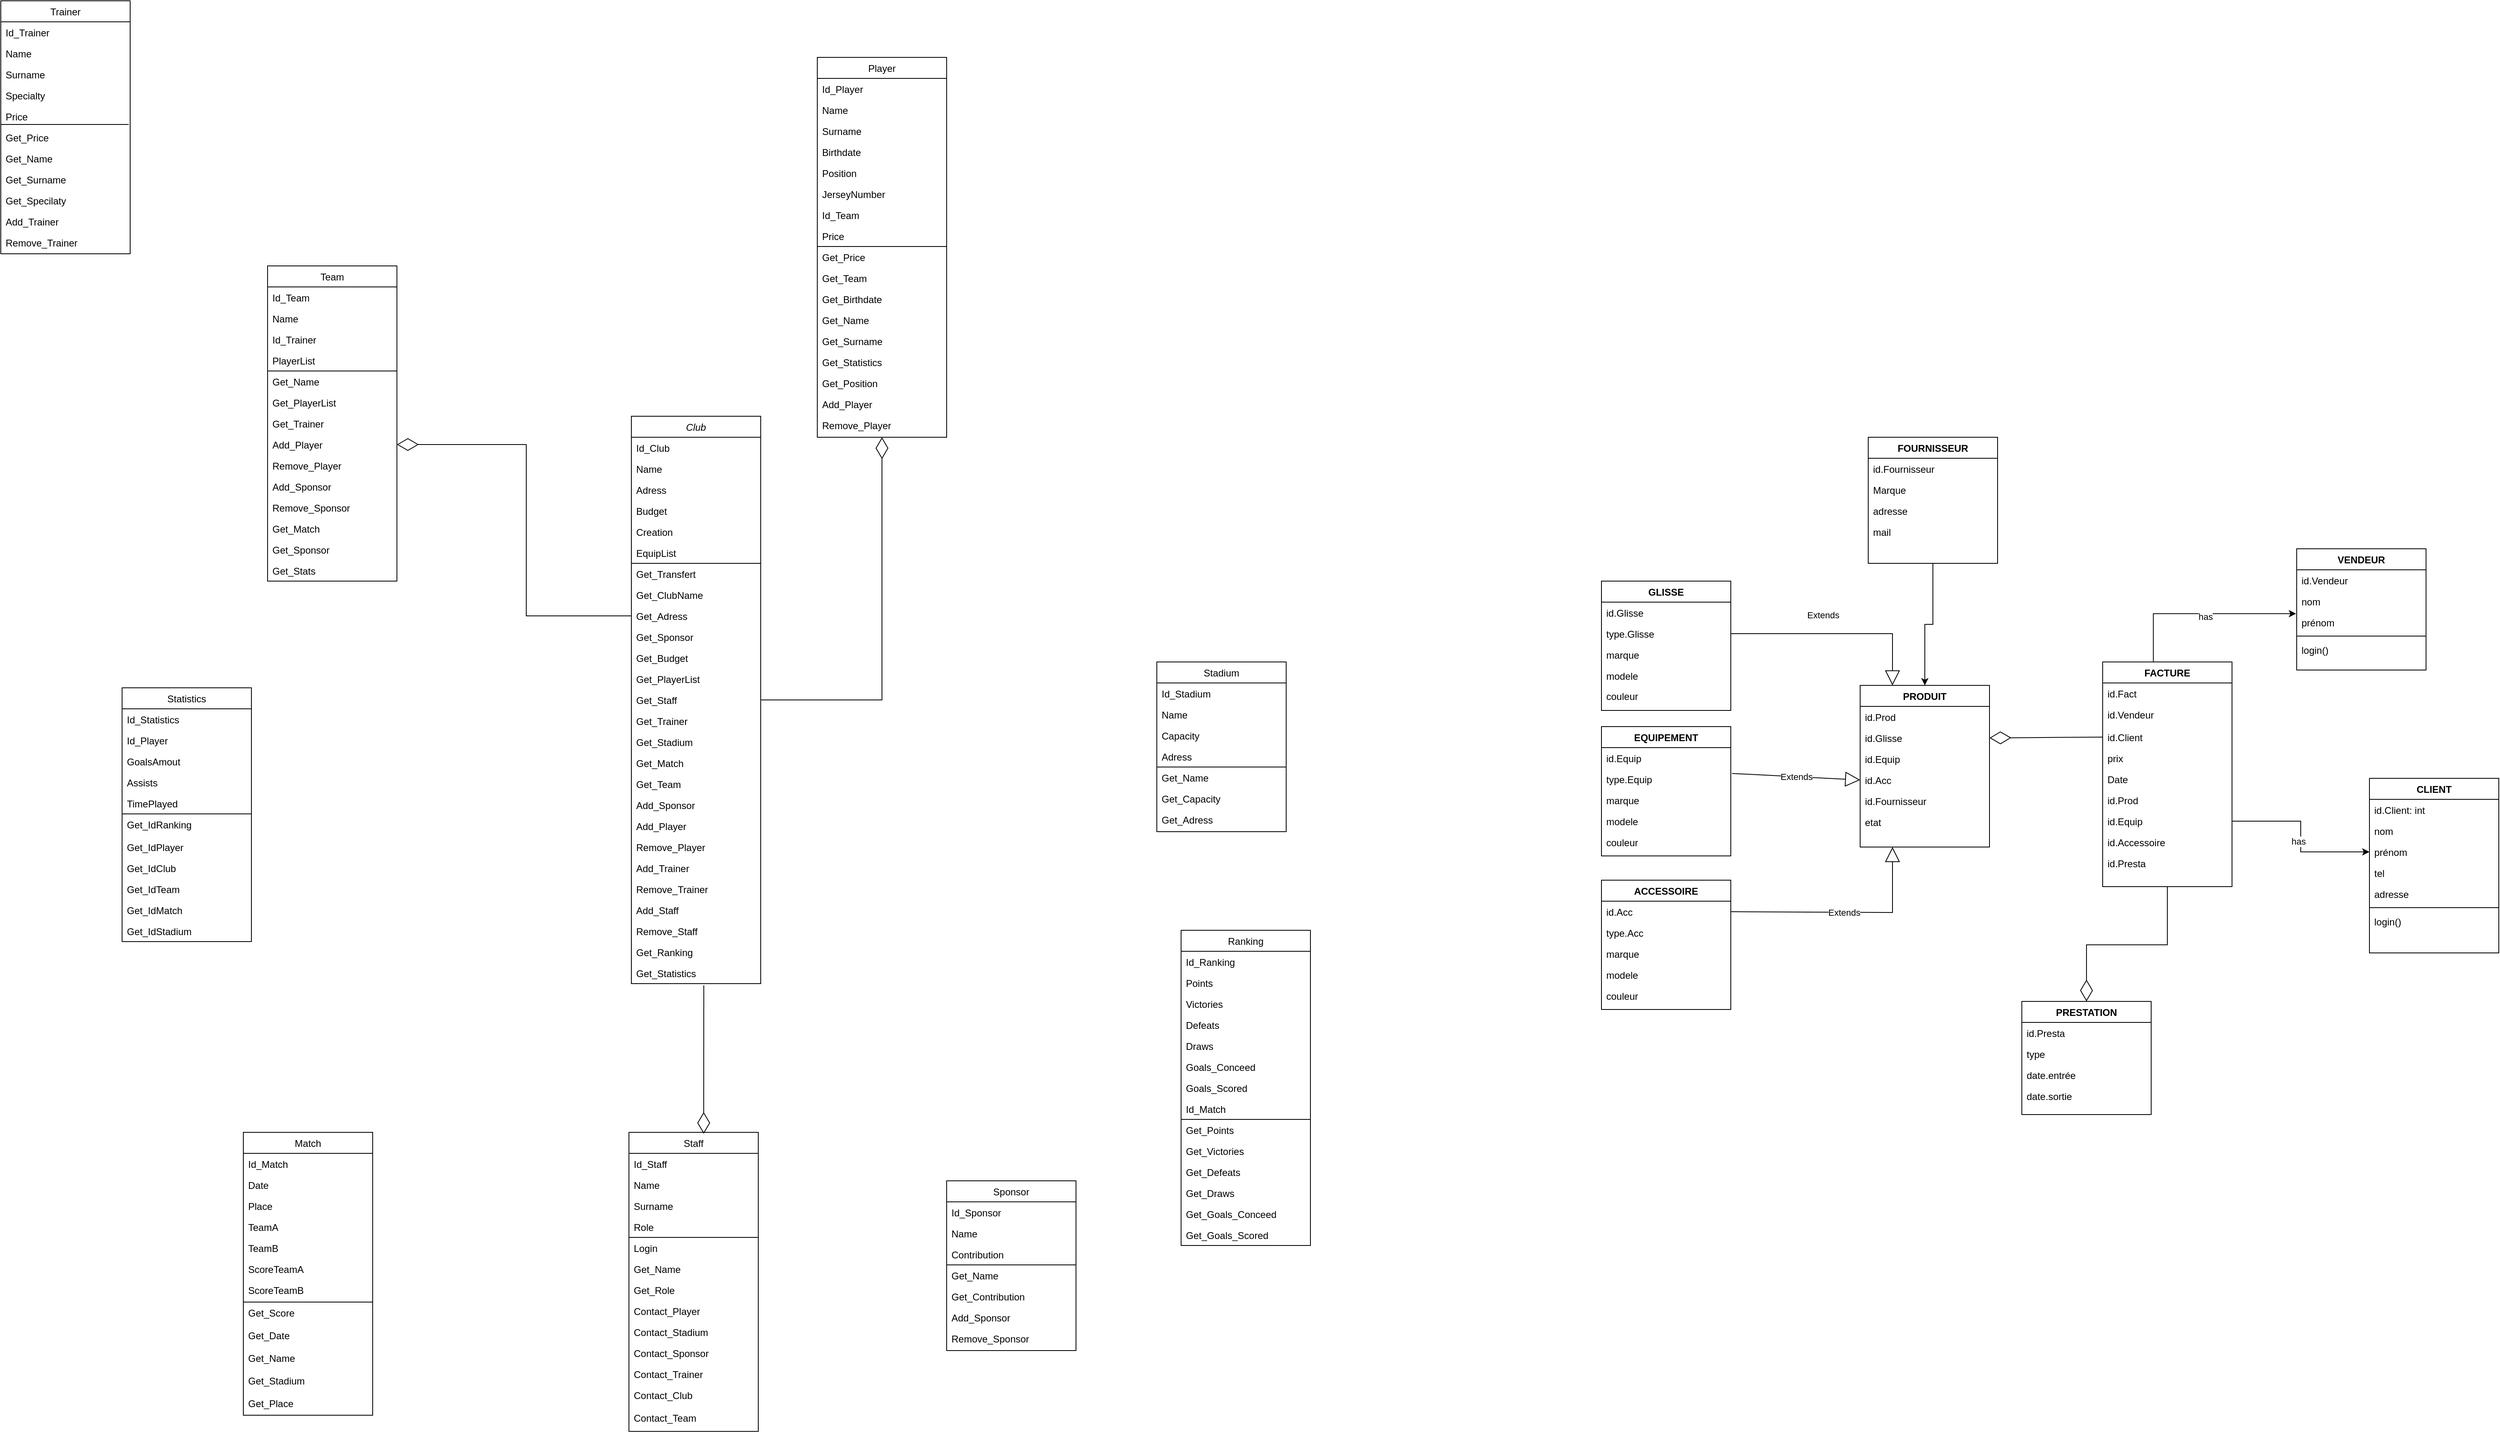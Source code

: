 <mxfile version="24.9.1">
  <diagram id="C5RBs43oDa-KdzZeNtuy" name="Page-1">
    <mxGraphModel dx="2876" dy="2272" grid="1" gridSize="10" guides="1" tooltips="1" connect="1" arrows="1" fold="1" page="1" pageScale="1" pageWidth="827" pageHeight="1169" math="0" shadow="0">
      <root>
        <mxCell id="WIyWlLk6GJQsqaUBKTNV-0" />
        <mxCell id="WIyWlLk6GJQsqaUBKTNV-1" parent="WIyWlLk6GJQsqaUBKTNV-0" />
        <mxCell id="zkfFHV4jXpPFQw0GAbJ--0" value="Club" style="swimlane;fontStyle=2;align=center;verticalAlign=top;childLayout=stackLayout;horizontal=1;startSize=26;horizontalStack=0;resizeParent=1;resizeLast=0;collapsible=1;marginBottom=0;rounded=0;shadow=0;strokeWidth=1;" parent="WIyWlLk6GJQsqaUBKTNV-1" vertex="1">
          <mxGeometry x="670" y="234" width="160" height="702" as="geometry">
            <mxRectangle x="230" y="140" width="160" height="26" as="alternateBounds" />
          </mxGeometry>
        </mxCell>
        <mxCell id="zkfFHV4jXpPFQw0GAbJ--1" value="Id_Club" style="text;align=left;verticalAlign=top;spacingLeft=4;spacingRight=4;overflow=hidden;rotatable=0;points=[[0,0.5],[1,0.5]];portConstraint=eastwest;" parent="zkfFHV4jXpPFQw0GAbJ--0" vertex="1">
          <mxGeometry y="26" width="160" height="26" as="geometry" />
        </mxCell>
        <mxCell id="zkfFHV4jXpPFQw0GAbJ--2" value="Name" style="text;align=left;verticalAlign=top;spacingLeft=4;spacingRight=4;overflow=hidden;rotatable=0;points=[[0,0.5],[1,0.5]];portConstraint=eastwest;rounded=0;shadow=0;html=0;" parent="zkfFHV4jXpPFQw0GAbJ--0" vertex="1">
          <mxGeometry y="52" width="160" height="26" as="geometry" />
        </mxCell>
        <mxCell id="zkfFHV4jXpPFQw0GAbJ--3" value="Adress" style="text;align=left;verticalAlign=top;spacingLeft=4;spacingRight=4;overflow=hidden;rotatable=0;points=[[0,0.5],[1,0.5]];portConstraint=eastwest;rounded=0;shadow=0;html=0;" parent="zkfFHV4jXpPFQw0GAbJ--0" vertex="1">
          <mxGeometry y="78" width="160" height="26" as="geometry" />
        </mxCell>
        <mxCell id="9PGojZ2IDabCklF1MC3D-15" value="Budget" style="text;align=left;verticalAlign=top;spacingLeft=4;spacingRight=4;overflow=hidden;rotatable=0;points=[[0,0.5],[1,0.5]];portConstraint=eastwest;rounded=0;shadow=0;html=0;" vertex="1" parent="zkfFHV4jXpPFQw0GAbJ--0">
          <mxGeometry y="104" width="160" height="26" as="geometry" />
        </mxCell>
        <mxCell id="9PGojZ2IDabCklF1MC3D-16" value="Creation" style="text;align=left;verticalAlign=top;spacingLeft=4;spacingRight=4;overflow=hidden;rotatable=0;points=[[0,0.5],[1,0.5]];portConstraint=eastwest;rounded=0;shadow=0;html=0;" vertex="1" parent="zkfFHV4jXpPFQw0GAbJ--0">
          <mxGeometry y="130" width="160" height="26" as="geometry" />
        </mxCell>
        <mxCell id="9PGojZ2IDabCklF1MC3D-18" value="EquipList" style="text;align=left;verticalAlign=top;spacingLeft=4;spacingRight=4;overflow=hidden;rotatable=0;points=[[0,0.5],[1,0.5]];portConstraint=eastwest;rounded=0;shadow=0;html=0;" vertex="1" parent="zkfFHV4jXpPFQw0GAbJ--0">
          <mxGeometry y="156" width="160" height="26" as="geometry" />
        </mxCell>
        <mxCell id="9PGojZ2IDabCklF1MC3D-79" value="" style="endArrow=none;html=1;rounded=0;" edge="1" parent="zkfFHV4jXpPFQw0GAbJ--0">
          <mxGeometry width="50" height="50" relative="1" as="geometry">
            <mxPoint y="182" as="sourcePoint" />
            <mxPoint x="160" y="182" as="targetPoint" />
          </mxGeometry>
        </mxCell>
        <mxCell id="9PGojZ2IDabCklF1MC3D-80" value="Get_Transfert" style="text;align=left;verticalAlign=top;spacingLeft=4;spacingRight=4;overflow=hidden;rotatable=0;points=[[0,0.5],[1,0.5]];portConstraint=eastwest;rounded=0;shadow=0;html=0;" vertex="1" parent="zkfFHV4jXpPFQw0GAbJ--0">
          <mxGeometry y="182" width="160" height="26" as="geometry" />
        </mxCell>
        <mxCell id="9PGojZ2IDabCklF1MC3D-81" value="Get_ClubName" style="text;align=left;verticalAlign=top;spacingLeft=4;spacingRight=4;overflow=hidden;rotatable=0;points=[[0,0.5],[1,0.5]];portConstraint=eastwest;rounded=0;shadow=0;html=0;" vertex="1" parent="zkfFHV4jXpPFQw0GAbJ--0">
          <mxGeometry y="208" width="160" height="26" as="geometry" />
        </mxCell>
        <mxCell id="9PGojZ2IDabCklF1MC3D-82" value="Get_Adress" style="text;align=left;verticalAlign=top;spacingLeft=4;spacingRight=4;overflow=hidden;rotatable=0;points=[[0,0.5],[1,0.5]];portConstraint=eastwest;rounded=0;shadow=0;html=0;" vertex="1" parent="zkfFHV4jXpPFQw0GAbJ--0">
          <mxGeometry y="234" width="160" height="26" as="geometry" />
        </mxCell>
        <mxCell id="9PGojZ2IDabCklF1MC3D-83" value="Get_Sponsor" style="text;align=left;verticalAlign=top;spacingLeft=4;spacingRight=4;overflow=hidden;rotatable=0;points=[[0,0.5],[1,0.5]];portConstraint=eastwest;rounded=0;shadow=0;html=0;" vertex="1" parent="zkfFHV4jXpPFQw0GAbJ--0">
          <mxGeometry y="260" width="160" height="26" as="geometry" />
        </mxCell>
        <mxCell id="9PGojZ2IDabCklF1MC3D-84" value="Get_Budget" style="text;align=left;verticalAlign=top;spacingLeft=4;spacingRight=4;overflow=hidden;rotatable=0;points=[[0,0.5],[1,0.5]];portConstraint=eastwest;rounded=0;shadow=0;html=0;" vertex="1" parent="zkfFHV4jXpPFQw0GAbJ--0">
          <mxGeometry y="286" width="160" height="26" as="geometry" />
        </mxCell>
        <mxCell id="9PGojZ2IDabCklF1MC3D-85" value="Get_PlayerList" style="text;align=left;verticalAlign=top;spacingLeft=4;spacingRight=4;overflow=hidden;rotatable=0;points=[[0,0.5],[1,0.5]];portConstraint=eastwest;rounded=0;shadow=0;html=0;" vertex="1" parent="zkfFHV4jXpPFQw0GAbJ--0">
          <mxGeometry y="312" width="160" height="26" as="geometry" />
        </mxCell>
        <mxCell id="9PGojZ2IDabCklF1MC3D-86" value="Get_Staff" style="text;align=left;verticalAlign=top;spacingLeft=4;spacingRight=4;overflow=hidden;rotatable=0;points=[[0,0.5],[1,0.5]];portConstraint=eastwest;rounded=0;shadow=0;html=0;" vertex="1" parent="zkfFHV4jXpPFQw0GAbJ--0">
          <mxGeometry y="338" width="160" height="26" as="geometry" />
        </mxCell>
        <mxCell id="9PGojZ2IDabCklF1MC3D-87" value="Get_Trainer" style="text;align=left;verticalAlign=top;spacingLeft=4;spacingRight=4;overflow=hidden;rotatable=0;points=[[0,0.5],[1,0.5]];portConstraint=eastwest;rounded=0;shadow=0;html=0;" vertex="1" parent="zkfFHV4jXpPFQw0GAbJ--0">
          <mxGeometry y="364" width="160" height="26" as="geometry" />
        </mxCell>
        <mxCell id="9PGojZ2IDabCklF1MC3D-88" value="Get_Stadium" style="text;align=left;verticalAlign=top;spacingLeft=4;spacingRight=4;overflow=hidden;rotatable=0;points=[[0,0.5],[1,0.5]];portConstraint=eastwest;rounded=0;shadow=0;html=0;" vertex="1" parent="zkfFHV4jXpPFQw0GAbJ--0">
          <mxGeometry y="390" width="160" height="26" as="geometry" />
        </mxCell>
        <mxCell id="9PGojZ2IDabCklF1MC3D-89" value="Get_Match" style="text;align=left;verticalAlign=top;spacingLeft=4;spacingRight=4;overflow=hidden;rotatable=0;points=[[0,0.5],[1,0.5]];portConstraint=eastwest;rounded=0;shadow=0;html=0;" vertex="1" parent="zkfFHV4jXpPFQw0GAbJ--0">
          <mxGeometry y="416" width="160" height="26" as="geometry" />
        </mxCell>
        <mxCell id="9PGojZ2IDabCklF1MC3D-90" value="Get_Team" style="text;align=left;verticalAlign=top;spacingLeft=4;spacingRight=4;overflow=hidden;rotatable=0;points=[[0,0.5],[1,0.5]];portConstraint=eastwest;rounded=0;shadow=0;html=0;" vertex="1" parent="zkfFHV4jXpPFQw0GAbJ--0">
          <mxGeometry y="442" width="160" height="26" as="geometry" />
        </mxCell>
        <mxCell id="9PGojZ2IDabCklF1MC3D-128" value="Add_Sponsor" style="text;align=left;verticalAlign=top;spacingLeft=4;spacingRight=4;overflow=hidden;rotatable=0;points=[[0,0.5],[1,0.5]];portConstraint=eastwest;rounded=0;shadow=0;html=0;" vertex="1" parent="zkfFHV4jXpPFQw0GAbJ--0">
          <mxGeometry y="468" width="160" height="26" as="geometry" />
        </mxCell>
        <mxCell id="9PGojZ2IDabCklF1MC3D-123" value="Add_Player" style="text;align=left;verticalAlign=top;spacingLeft=4;spacingRight=4;overflow=hidden;rotatable=0;points=[[0,0.5],[1,0.5]];portConstraint=eastwest;rounded=0;shadow=0;html=0;" vertex="1" parent="zkfFHV4jXpPFQw0GAbJ--0">
          <mxGeometry y="494" width="160" height="26" as="geometry" />
        </mxCell>
        <mxCell id="9PGojZ2IDabCklF1MC3D-124" value="Remove_Player" style="text;align=left;verticalAlign=top;spacingLeft=4;spacingRight=4;overflow=hidden;rotatable=0;points=[[0,0.5],[1,0.5]];portConstraint=eastwest;rounded=0;shadow=0;html=0;" vertex="1" parent="zkfFHV4jXpPFQw0GAbJ--0">
          <mxGeometry y="520" width="160" height="26" as="geometry" />
        </mxCell>
        <mxCell id="9PGojZ2IDabCklF1MC3D-126" value="Add_Trainer" style="text;align=left;verticalAlign=top;spacingLeft=4;spacingRight=4;overflow=hidden;rotatable=0;points=[[0,0.5],[1,0.5]];portConstraint=eastwest;rounded=0;shadow=0;html=0;" vertex="1" parent="zkfFHV4jXpPFQw0GAbJ--0">
          <mxGeometry y="546" width="160" height="26" as="geometry" />
        </mxCell>
        <mxCell id="9PGojZ2IDabCklF1MC3D-129" value="Remove_Trainer" style="text;align=left;verticalAlign=top;spacingLeft=4;spacingRight=4;overflow=hidden;rotatable=0;points=[[0,0.5],[1,0.5]];portConstraint=eastwest;rounded=0;shadow=0;html=0;" vertex="1" parent="zkfFHV4jXpPFQw0GAbJ--0">
          <mxGeometry y="572" width="160" height="26" as="geometry" />
        </mxCell>
        <mxCell id="9PGojZ2IDabCklF1MC3D-130" value="Add_Staff" style="text;align=left;verticalAlign=top;spacingLeft=4;spacingRight=4;overflow=hidden;rotatable=0;points=[[0,0.5],[1,0.5]];portConstraint=eastwest;rounded=0;shadow=0;html=0;" vertex="1" parent="zkfFHV4jXpPFQw0GAbJ--0">
          <mxGeometry y="598" width="160" height="26" as="geometry" />
        </mxCell>
        <mxCell id="9PGojZ2IDabCklF1MC3D-131" value="Remove_Staff" style="text;align=left;verticalAlign=top;spacingLeft=4;spacingRight=4;overflow=hidden;rotatable=0;points=[[0,0.5],[1,0.5]];portConstraint=eastwest;rounded=0;shadow=0;html=0;" vertex="1" parent="zkfFHV4jXpPFQw0GAbJ--0">
          <mxGeometry y="624" width="160" height="26" as="geometry" />
        </mxCell>
        <mxCell id="9PGojZ2IDabCklF1MC3D-132" value="Get_Ranking" style="text;align=left;verticalAlign=top;spacingLeft=4;spacingRight=4;overflow=hidden;rotatable=0;points=[[0,0.5],[1,0.5]];portConstraint=eastwest;rounded=0;shadow=0;html=0;" vertex="1" parent="zkfFHV4jXpPFQw0GAbJ--0">
          <mxGeometry y="650" width="160" height="26" as="geometry" />
        </mxCell>
        <mxCell id="9PGojZ2IDabCklF1MC3D-133" value="Get_Statistics" style="text;align=left;verticalAlign=top;spacingLeft=4;spacingRight=4;overflow=hidden;rotatable=0;points=[[0,0.5],[1,0.5]];portConstraint=eastwest;rounded=0;shadow=0;html=0;" vertex="1" parent="zkfFHV4jXpPFQw0GAbJ--0">
          <mxGeometry y="676" width="160" height="26" as="geometry" />
        </mxCell>
        <mxCell id="zkfFHV4jXpPFQw0GAbJ--17" value="Player" style="swimlane;fontStyle=0;align=center;verticalAlign=top;childLayout=stackLayout;horizontal=1;startSize=26;horizontalStack=0;resizeParent=1;resizeLast=0;collapsible=1;marginBottom=0;rounded=0;shadow=0;strokeWidth=1;" parent="WIyWlLk6GJQsqaUBKTNV-1" vertex="1">
          <mxGeometry x="900" y="-210" width="160" height="470" as="geometry">
            <mxRectangle x="550" y="140" width="160" height="26" as="alternateBounds" />
          </mxGeometry>
        </mxCell>
        <mxCell id="zkfFHV4jXpPFQw0GAbJ--18" value="Id_Player" style="text;align=left;verticalAlign=top;spacingLeft=4;spacingRight=4;overflow=hidden;rotatable=0;points=[[0,0.5],[1,0.5]];portConstraint=eastwest;" parent="zkfFHV4jXpPFQw0GAbJ--17" vertex="1">
          <mxGeometry y="26" width="160" height="26" as="geometry" />
        </mxCell>
        <mxCell id="zkfFHV4jXpPFQw0GAbJ--19" value="Name" style="text;align=left;verticalAlign=top;spacingLeft=4;spacingRight=4;overflow=hidden;rotatable=0;points=[[0,0.5],[1,0.5]];portConstraint=eastwest;rounded=0;shadow=0;html=0;" parent="zkfFHV4jXpPFQw0GAbJ--17" vertex="1">
          <mxGeometry y="52" width="160" height="26" as="geometry" />
        </mxCell>
        <mxCell id="zkfFHV4jXpPFQw0GAbJ--20" value="Surname" style="text;align=left;verticalAlign=top;spacingLeft=4;spacingRight=4;overflow=hidden;rotatable=0;points=[[0,0.5],[1,0.5]];portConstraint=eastwest;rounded=0;shadow=0;html=0;" parent="zkfFHV4jXpPFQw0GAbJ--17" vertex="1">
          <mxGeometry y="78" width="160" height="26" as="geometry" />
        </mxCell>
        <mxCell id="zkfFHV4jXpPFQw0GAbJ--21" value="Birthdate" style="text;align=left;verticalAlign=top;spacingLeft=4;spacingRight=4;overflow=hidden;rotatable=0;points=[[0,0.5],[1,0.5]];portConstraint=eastwest;rounded=0;shadow=0;html=0;" parent="zkfFHV4jXpPFQw0GAbJ--17" vertex="1">
          <mxGeometry y="104" width="160" height="26" as="geometry" />
        </mxCell>
        <mxCell id="zkfFHV4jXpPFQw0GAbJ--22" value="Position" style="text;align=left;verticalAlign=top;spacingLeft=4;spacingRight=4;overflow=hidden;rotatable=0;points=[[0,0.5],[1,0.5]];portConstraint=eastwest;rounded=0;shadow=0;html=0;" parent="zkfFHV4jXpPFQw0GAbJ--17" vertex="1">
          <mxGeometry y="130" width="160" height="26" as="geometry" />
        </mxCell>
        <mxCell id="zkfFHV4jXpPFQw0GAbJ--24" value="JerseyNumber" style="text;align=left;verticalAlign=top;spacingLeft=4;spacingRight=4;overflow=hidden;rotatable=0;points=[[0,0.5],[1,0.5]];portConstraint=eastwest;" parent="zkfFHV4jXpPFQw0GAbJ--17" vertex="1">
          <mxGeometry y="156" width="160" height="26" as="geometry" />
        </mxCell>
        <mxCell id="zkfFHV4jXpPFQw0GAbJ--25" value="Id_Team" style="text;align=left;verticalAlign=top;spacingLeft=4;spacingRight=4;overflow=hidden;rotatable=0;points=[[0,0.5],[1,0.5]];portConstraint=eastwest;" parent="zkfFHV4jXpPFQw0GAbJ--17" vertex="1">
          <mxGeometry y="182" width="160" height="26" as="geometry" />
        </mxCell>
        <mxCell id="9PGojZ2IDabCklF1MC3D-140" value="Price" style="text;align=left;verticalAlign=top;spacingLeft=4;spacingRight=4;overflow=hidden;rotatable=0;points=[[0,0.5],[1,0.5]];portConstraint=eastwest;" vertex="1" parent="zkfFHV4jXpPFQw0GAbJ--17">
          <mxGeometry y="208" width="160" height="26" as="geometry" />
        </mxCell>
        <mxCell id="9PGojZ2IDabCklF1MC3D-134" value="" style="endArrow=none;html=1;rounded=0;" edge="1" parent="zkfFHV4jXpPFQw0GAbJ--17">
          <mxGeometry width="50" height="50" relative="1" as="geometry">
            <mxPoint y="234" as="sourcePoint" />
            <mxPoint x="160" y="234" as="targetPoint" />
          </mxGeometry>
        </mxCell>
        <mxCell id="9PGojZ2IDabCklF1MC3D-139" value="Get_Price" style="text;align=left;verticalAlign=top;spacingLeft=4;spacingRight=4;overflow=hidden;rotatable=0;points=[[0,0.5],[1,0.5]];portConstraint=eastwest;" vertex="1" parent="zkfFHV4jXpPFQw0GAbJ--17">
          <mxGeometry y="234" width="160" height="26" as="geometry" />
        </mxCell>
        <mxCell id="9PGojZ2IDabCklF1MC3D-137" value="Get_Team" style="text;align=left;verticalAlign=top;spacingLeft=4;spacingRight=4;overflow=hidden;rotatable=0;points=[[0,0.5],[1,0.5]];portConstraint=eastwest;" vertex="1" parent="zkfFHV4jXpPFQw0GAbJ--17">
          <mxGeometry y="260" width="160" height="26" as="geometry" />
        </mxCell>
        <mxCell id="9PGojZ2IDabCklF1MC3D-138" value="Get_Birthdate" style="text;align=left;verticalAlign=top;spacingLeft=4;spacingRight=4;overflow=hidden;rotatable=0;points=[[0,0.5],[1,0.5]];portConstraint=eastwest;" vertex="1" parent="zkfFHV4jXpPFQw0GAbJ--17">
          <mxGeometry y="286" width="160" height="26" as="geometry" />
        </mxCell>
        <mxCell id="9PGojZ2IDabCklF1MC3D-135" value="Get_Name" style="text;align=left;verticalAlign=top;spacingLeft=4;spacingRight=4;overflow=hidden;rotatable=0;points=[[0,0.5],[1,0.5]];portConstraint=eastwest;" vertex="1" parent="zkfFHV4jXpPFQw0GAbJ--17">
          <mxGeometry y="312" width="160" height="26" as="geometry" />
        </mxCell>
        <mxCell id="9PGojZ2IDabCklF1MC3D-136" value="Get_Surname" style="text;align=left;verticalAlign=top;spacingLeft=4;spacingRight=4;overflow=hidden;rotatable=0;points=[[0,0.5],[1,0.5]];portConstraint=eastwest;" vertex="1" parent="zkfFHV4jXpPFQw0GAbJ--17">
          <mxGeometry y="338" width="160" height="26" as="geometry" />
        </mxCell>
        <mxCell id="9PGojZ2IDabCklF1MC3D-142" value="Get_Statistics" style="text;align=left;verticalAlign=top;spacingLeft=4;spacingRight=4;overflow=hidden;rotatable=0;points=[[0,0.5],[1,0.5]];portConstraint=eastwest;" vertex="1" parent="zkfFHV4jXpPFQw0GAbJ--17">
          <mxGeometry y="364" width="160" height="26" as="geometry" />
        </mxCell>
        <mxCell id="9PGojZ2IDabCklF1MC3D-143" value="Get_Position" style="text;align=left;verticalAlign=top;spacingLeft=4;spacingRight=4;overflow=hidden;rotatable=0;points=[[0,0.5],[1,0.5]];portConstraint=eastwest;" vertex="1" parent="zkfFHV4jXpPFQw0GAbJ--17">
          <mxGeometry y="390" width="160" height="26" as="geometry" />
        </mxCell>
        <mxCell id="9PGojZ2IDabCklF1MC3D-144" value="Add_Player" style="text;align=left;verticalAlign=top;spacingLeft=4;spacingRight=4;overflow=hidden;rotatable=0;points=[[0,0.5],[1,0.5]];portConstraint=eastwest;" vertex="1" parent="zkfFHV4jXpPFQw0GAbJ--17">
          <mxGeometry y="416" width="160" height="26" as="geometry" />
        </mxCell>
        <mxCell id="9PGojZ2IDabCklF1MC3D-145" value="Remove_Player" style="text;align=left;verticalAlign=top;spacingLeft=4;spacingRight=4;overflow=hidden;rotatable=0;points=[[0,0.5],[1,0.5]];portConstraint=eastwest;" vertex="1" parent="zkfFHV4jXpPFQw0GAbJ--17">
          <mxGeometry y="442" width="160" height="26" as="geometry" />
        </mxCell>
        <mxCell id="9PGojZ2IDabCklF1MC3D-20" value="Team" style="swimlane;fontStyle=0;align=center;verticalAlign=top;childLayout=stackLayout;horizontal=1;startSize=26;horizontalStack=0;resizeParent=1;resizeLast=0;collapsible=1;marginBottom=0;rounded=0;shadow=0;strokeWidth=1;" vertex="1" parent="WIyWlLk6GJQsqaUBKTNV-1">
          <mxGeometry x="220" y="48" width="160" height="390" as="geometry">
            <mxRectangle x="550" y="140" width="160" height="26" as="alternateBounds" />
          </mxGeometry>
        </mxCell>
        <mxCell id="9PGojZ2IDabCklF1MC3D-21" value="Id_Team" style="text;align=left;verticalAlign=top;spacingLeft=4;spacingRight=4;overflow=hidden;rotatable=0;points=[[0,0.5],[1,0.5]];portConstraint=eastwest;" vertex="1" parent="9PGojZ2IDabCklF1MC3D-20">
          <mxGeometry y="26" width="160" height="26" as="geometry" />
        </mxCell>
        <mxCell id="9PGojZ2IDabCklF1MC3D-22" value="Name" style="text;align=left;verticalAlign=top;spacingLeft=4;spacingRight=4;overflow=hidden;rotatable=0;points=[[0,0.5],[1,0.5]];portConstraint=eastwest;rounded=0;shadow=0;html=0;" vertex="1" parent="9PGojZ2IDabCklF1MC3D-20">
          <mxGeometry y="52" width="160" height="26" as="geometry" />
        </mxCell>
        <mxCell id="9PGojZ2IDabCklF1MC3D-23" value="Id_Trainer" style="text;align=left;verticalAlign=top;spacingLeft=4;spacingRight=4;overflow=hidden;rotatable=0;points=[[0,0.5],[1,0.5]];portConstraint=eastwest;rounded=0;shadow=0;html=0;" vertex="1" parent="9PGojZ2IDabCklF1MC3D-20">
          <mxGeometry y="78" width="160" height="26" as="geometry" />
        </mxCell>
        <mxCell id="9PGojZ2IDabCklF1MC3D-24" value="PlayerList" style="text;align=left;verticalAlign=top;spacingLeft=4;spacingRight=4;overflow=hidden;rotatable=0;points=[[0,0.5],[1,0.5]];portConstraint=eastwest;rounded=0;shadow=0;html=0;" vertex="1" parent="9PGojZ2IDabCklF1MC3D-20">
          <mxGeometry y="104" width="160" height="26" as="geometry" />
        </mxCell>
        <mxCell id="9PGojZ2IDabCklF1MC3D-70" value="" style="endArrow=none;html=1;rounded=0;exitX=0;exitY=0.75;exitDx=0;exitDy=0;entryX=1;entryY=0.75;entryDx=0;entryDy=0;" edge="1" parent="9PGojZ2IDabCklF1MC3D-20">
          <mxGeometry width="50" height="50" relative="1" as="geometry">
            <mxPoint y="130" as="sourcePoint" />
            <mxPoint x="160" y="130" as="targetPoint" />
          </mxGeometry>
        </mxCell>
        <mxCell id="9PGojZ2IDabCklF1MC3D-71" value="Get_Name" style="text;align=left;verticalAlign=top;spacingLeft=4;spacingRight=4;overflow=hidden;rotatable=0;points=[[0,0.5],[1,0.5]];portConstraint=eastwest;rounded=0;shadow=0;html=0;" vertex="1" parent="9PGojZ2IDabCklF1MC3D-20">
          <mxGeometry y="130" width="160" height="26" as="geometry" />
        </mxCell>
        <mxCell id="9PGojZ2IDabCklF1MC3D-72" value="Get_PlayerList" style="text;align=left;verticalAlign=top;spacingLeft=4;spacingRight=4;overflow=hidden;rotatable=0;points=[[0,0.5],[1,0.5]];portConstraint=eastwest;rounded=0;shadow=0;html=0;" vertex="1" parent="9PGojZ2IDabCklF1MC3D-20">
          <mxGeometry y="156" width="160" height="26" as="geometry" />
        </mxCell>
        <mxCell id="9PGojZ2IDabCklF1MC3D-73" value="Get_Trainer" style="text;align=left;verticalAlign=top;spacingLeft=4;spacingRight=4;overflow=hidden;rotatable=0;points=[[0,0.5],[1,0.5]];portConstraint=eastwest;rounded=0;shadow=0;html=0;" vertex="1" parent="9PGojZ2IDabCklF1MC3D-20">
          <mxGeometry y="182" width="160" height="26" as="geometry" />
        </mxCell>
        <mxCell id="9PGojZ2IDabCklF1MC3D-74" value="Add_Player" style="text;align=left;verticalAlign=top;spacingLeft=4;spacingRight=4;overflow=hidden;rotatable=0;points=[[0,0.5],[1,0.5]];portConstraint=eastwest;rounded=0;shadow=0;html=0;" vertex="1" parent="9PGojZ2IDabCklF1MC3D-20">
          <mxGeometry y="208" width="160" height="26" as="geometry" />
        </mxCell>
        <mxCell id="9PGojZ2IDabCklF1MC3D-75" value="Remove_Player" style="text;align=left;verticalAlign=top;spacingLeft=4;spacingRight=4;overflow=hidden;rotatable=0;points=[[0,0.5],[1,0.5]];portConstraint=eastwest;rounded=0;shadow=0;html=0;" vertex="1" parent="9PGojZ2IDabCklF1MC3D-20">
          <mxGeometry y="234" width="160" height="26" as="geometry" />
        </mxCell>
        <mxCell id="9PGojZ2IDabCklF1MC3D-107" value="Add_Sponsor" style="text;align=left;verticalAlign=top;spacingLeft=4;spacingRight=4;overflow=hidden;rotatable=0;points=[[0,0.5],[1,0.5]];portConstraint=eastwest;rounded=0;shadow=0;html=0;" vertex="1" parent="9PGojZ2IDabCklF1MC3D-20">
          <mxGeometry y="260" width="160" height="26" as="geometry" />
        </mxCell>
        <mxCell id="9PGojZ2IDabCklF1MC3D-108" value="Remove_Sponsor" style="text;align=left;verticalAlign=top;spacingLeft=4;spacingRight=4;overflow=hidden;rotatable=0;points=[[0,0.5],[1,0.5]];portConstraint=eastwest;rounded=0;shadow=0;html=0;" vertex="1" parent="9PGojZ2IDabCklF1MC3D-20">
          <mxGeometry y="286" width="160" height="26" as="geometry" />
        </mxCell>
        <mxCell id="9PGojZ2IDabCklF1MC3D-109" value="Get_Match" style="text;align=left;verticalAlign=top;spacingLeft=4;spacingRight=4;overflow=hidden;rotatable=0;points=[[0,0.5],[1,0.5]];portConstraint=eastwest;rounded=0;shadow=0;html=0;" vertex="1" parent="9PGojZ2IDabCklF1MC3D-20">
          <mxGeometry y="312" width="160" height="26" as="geometry" />
        </mxCell>
        <mxCell id="9PGojZ2IDabCklF1MC3D-110" value="Get_Sponsor" style="text;align=left;verticalAlign=top;spacingLeft=4;spacingRight=4;overflow=hidden;rotatable=0;points=[[0,0.5],[1,0.5]];portConstraint=eastwest;rounded=0;shadow=0;html=0;" vertex="1" parent="9PGojZ2IDabCklF1MC3D-20">
          <mxGeometry y="338" width="160" height="26" as="geometry" />
        </mxCell>
        <mxCell id="9PGojZ2IDabCklF1MC3D-111" value="Get_Stats" style="text;align=left;verticalAlign=top;spacingLeft=4;spacingRight=4;overflow=hidden;rotatable=0;points=[[0,0.5],[1,0.5]];portConstraint=eastwest;rounded=0;shadow=0;html=0;" vertex="1" parent="9PGojZ2IDabCklF1MC3D-20">
          <mxGeometry y="364" width="160" height="26" as="geometry" />
        </mxCell>
        <mxCell id="9PGojZ2IDabCklF1MC3D-28" value="Trainer" style="swimlane;fontStyle=0;align=center;verticalAlign=top;childLayout=stackLayout;horizontal=1;startSize=26;horizontalStack=0;resizeParent=1;resizeLast=0;collapsible=1;marginBottom=0;rounded=0;shadow=0;strokeWidth=1;" vertex="1" parent="WIyWlLk6GJQsqaUBKTNV-1">
          <mxGeometry x="-110" y="-280" width="160" height="313" as="geometry">
            <mxRectangle x="550" y="140" width="160" height="26" as="alternateBounds" />
          </mxGeometry>
        </mxCell>
        <mxCell id="9PGojZ2IDabCklF1MC3D-29" value="Id_Trainer" style="text;align=left;verticalAlign=top;spacingLeft=4;spacingRight=4;overflow=hidden;rotatable=0;points=[[0,0.5],[1,0.5]];portConstraint=eastwest;" vertex="1" parent="9PGojZ2IDabCklF1MC3D-28">
          <mxGeometry y="26" width="160" height="26" as="geometry" />
        </mxCell>
        <mxCell id="9PGojZ2IDabCklF1MC3D-30" value="Name" style="text;align=left;verticalAlign=top;spacingLeft=4;spacingRight=4;overflow=hidden;rotatable=0;points=[[0,0.5],[1,0.5]];portConstraint=eastwest;rounded=0;shadow=0;html=0;" vertex="1" parent="9PGojZ2IDabCklF1MC3D-28">
          <mxGeometry y="52" width="160" height="26" as="geometry" />
        </mxCell>
        <mxCell id="9PGojZ2IDabCklF1MC3D-31" value="Surname" style="text;align=left;verticalAlign=top;spacingLeft=4;spacingRight=4;overflow=hidden;rotatable=0;points=[[0,0.5],[1,0.5]];portConstraint=eastwest;rounded=0;shadow=0;html=0;" vertex="1" parent="9PGojZ2IDabCklF1MC3D-28">
          <mxGeometry y="78" width="160" height="26" as="geometry" />
        </mxCell>
        <mxCell id="9PGojZ2IDabCklF1MC3D-146" value="" style="endArrow=none;html=1;rounded=0;entryX=0.989;entryY=0.962;entryDx=0;entryDy=0;entryPerimeter=0;" edge="1" parent="9PGojZ2IDabCklF1MC3D-28">
          <mxGeometry width="50" height="50" relative="1" as="geometry">
            <mxPoint y="153" as="sourcePoint" />
            <mxPoint x="158.24" y="153.012" as="targetPoint" />
          </mxGeometry>
        </mxCell>
        <mxCell id="9PGojZ2IDabCklF1MC3D-147" value="Specialty" style="text;align=left;verticalAlign=top;spacingLeft=4;spacingRight=4;overflow=hidden;rotatable=0;points=[[0,0.5],[1,0.5]];portConstraint=eastwest;rounded=0;shadow=0;html=0;" vertex="1" parent="9PGojZ2IDabCklF1MC3D-28">
          <mxGeometry y="104" width="160" height="26" as="geometry" />
        </mxCell>
        <mxCell id="9PGojZ2IDabCklF1MC3D-148" value="Price" style="text;align=left;verticalAlign=top;spacingLeft=4;spacingRight=4;overflow=hidden;rotatable=0;points=[[0,0.5],[1,0.5]];portConstraint=eastwest;rounded=0;shadow=0;html=0;" vertex="1" parent="9PGojZ2IDabCklF1MC3D-28">
          <mxGeometry y="130" width="160" height="26" as="geometry" />
        </mxCell>
        <mxCell id="9PGojZ2IDabCklF1MC3D-149" value="Get_Price" style="text;align=left;verticalAlign=top;spacingLeft=4;spacingRight=4;overflow=hidden;rotatable=0;points=[[0,0.5],[1,0.5]];portConstraint=eastwest;rounded=0;shadow=0;html=0;" vertex="1" parent="9PGojZ2IDabCklF1MC3D-28">
          <mxGeometry y="156" width="160" height="26" as="geometry" />
        </mxCell>
        <mxCell id="9PGojZ2IDabCklF1MC3D-150" value="Get_Name" style="text;align=left;verticalAlign=top;spacingLeft=4;spacingRight=4;overflow=hidden;rotatable=0;points=[[0,0.5],[1,0.5]];portConstraint=eastwest;rounded=0;shadow=0;html=0;" vertex="1" parent="9PGojZ2IDabCklF1MC3D-28">
          <mxGeometry y="182" width="160" height="26" as="geometry" />
        </mxCell>
        <mxCell id="9PGojZ2IDabCklF1MC3D-151" value="Get_Surname" style="text;align=left;verticalAlign=top;spacingLeft=4;spacingRight=4;overflow=hidden;rotatable=0;points=[[0,0.5],[1,0.5]];portConstraint=eastwest;rounded=0;shadow=0;html=0;" vertex="1" parent="9PGojZ2IDabCklF1MC3D-28">
          <mxGeometry y="208" width="160" height="26" as="geometry" />
        </mxCell>
        <mxCell id="9PGojZ2IDabCklF1MC3D-152" value="Get_Specilaty" style="text;align=left;verticalAlign=top;spacingLeft=4;spacingRight=4;overflow=hidden;rotatable=0;points=[[0,0.5],[1,0.5]];portConstraint=eastwest;rounded=0;shadow=0;html=0;" vertex="1" parent="9PGojZ2IDabCklF1MC3D-28">
          <mxGeometry y="234" width="160" height="26" as="geometry" />
        </mxCell>
        <mxCell id="9PGojZ2IDabCklF1MC3D-153" value="Add_Trainer" style="text;align=left;verticalAlign=top;spacingLeft=4;spacingRight=4;overflow=hidden;rotatable=0;points=[[0,0.5],[1,0.5]];portConstraint=eastwest;rounded=0;shadow=0;html=0;" vertex="1" parent="9PGojZ2IDabCklF1MC3D-28">
          <mxGeometry y="260" width="160" height="26" as="geometry" />
        </mxCell>
        <mxCell id="9PGojZ2IDabCklF1MC3D-154" value="Remove_Trainer" style="text;align=left;verticalAlign=top;spacingLeft=4;spacingRight=4;overflow=hidden;rotatable=0;points=[[0,0.5],[1,0.5]];portConstraint=eastwest;rounded=0;shadow=0;html=0;" vertex="1" parent="9PGojZ2IDabCklF1MC3D-28">
          <mxGeometry y="286" width="160" height="26" as="geometry" />
        </mxCell>
        <mxCell id="9PGojZ2IDabCklF1MC3D-33" value="Match" style="swimlane;fontStyle=0;align=center;verticalAlign=top;childLayout=stackLayout;horizontal=1;startSize=26;horizontalStack=0;resizeParent=1;resizeLast=0;collapsible=1;marginBottom=0;rounded=0;shadow=0;strokeWidth=1;" vertex="1" parent="WIyWlLk6GJQsqaUBKTNV-1">
          <mxGeometry x="190" y="1120" width="160" height="350" as="geometry">
            <mxRectangle x="550" y="140" width="160" height="26" as="alternateBounds" />
          </mxGeometry>
        </mxCell>
        <mxCell id="9PGojZ2IDabCklF1MC3D-34" value="Id_Match" style="text;align=left;verticalAlign=top;spacingLeft=4;spacingRight=4;overflow=hidden;rotatable=0;points=[[0,0.5],[1,0.5]];portConstraint=eastwest;" vertex="1" parent="9PGojZ2IDabCklF1MC3D-33">
          <mxGeometry y="26" width="160" height="26" as="geometry" />
        </mxCell>
        <mxCell id="9PGojZ2IDabCklF1MC3D-35" value="Date" style="text;align=left;verticalAlign=top;spacingLeft=4;spacingRight=4;overflow=hidden;rotatable=0;points=[[0,0.5],[1,0.5]];portConstraint=eastwest;rounded=0;shadow=0;html=0;" vertex="1" parent="9PGojZ2IDabCklF1MC3D-33">
          <mxGeometry y="52" width="160" height="26" as="geometry" />
        </mxCell>
        <mxCell id="9PGojZ2IDabCklF1MC3D-36" value="Place" style="text;align=left;verticalAlign=top;spacingLeft=4;spacingRight=4;overflow=hidden;rotatable=0;points=[[0,0.5],[1,0.5]];portConstraint=eastwest;rounded=0;shadow=0;html=0;" vertex="1" parent="9PGojZ2IDabCklF1MC3D-33">
          <mxGeometry y="78" width="160" height="26" as="geometry" />
        </mxCell>
        <mxCell id="9PGojZ2IDabCklF1MC3D-37" value="TeamA" style="text;align=left;verticalAlign=top;spacingLeft=4;spacingRight=4;overflow=hidden;rotatable=0;points=[[0,0.5],[1,0.5]];portConstraint=eastwest;rounded=0;shadow=0;html=0;" vertex="1" parent="9PGojZ2IDabCklF1MC3D-33">
          <mxGeometry y="104" width="160" height="26" as="geometry" />
        </mxCell>
        <mxCell id="9PGojZ2IDabCklF1MC3D-38" value="TeamB" style="text;align=left;verticalAlign=top;spacingLeft=4;spacingRight=4;overflow=hidden;rotatable=0;points=[[0,0.5],[1,0.5]];portConstraint=eastwest;rounded=0;shadow=0;html=0;" vertex="1" parent="9PGojZ2IDabCklF1MC3D-33">
          <mxGeometry y="130" width="160" height="26" as="geometry" />
        </mxCell>
        <mxCell id="9PGojZ2IDabCklF1MC3D-39" value="ScoreTeamA" style="text;align=left;verticalAlign=top;spacingLeft=4;spacingRight=4;overflow=hidden;rotatable=0;points=[[0,0.5],[1,0.5]];portConstraint=eastwest;" vertex="1" parent="9PGojZ2IDabCklF1MC3D-33">
          <mxGeometry y="156" width="160" height="26" as="geometry" />
        </mxCell>
        <mxCell id="9PGojZ2IDabCklF1MC3D-40" value="ScoreTeamB" style="text;align=left;verticalAlign=top;spacingLeft=4;spacingRight=4;overflow=hidden;rotatable=0;points=[[0,0.5],[1,0.5]];portConstraint=eastwest;" vertex="1" parent="9PGojZ2IDabCklF1MC3D-33">
          <mxGeometry y="182" width="160" height="28" as="geometry" />
        </mxCell>
        <mxCell id="9PGojZ2IDabCklF1MC3D-101" value="" style="endArrow=none;html=1;rounded=0;" edge="1" parent="9PGojZ2IDabCklF1MC3D-33">
          <mxGeometry width="50" height="50" relative="1" as="geometry">
            <mxPoint y="210" as="sourcePoint" />
            <mxPoint x="160" y="210" as="targetPoint" />
          </mxGeometry>
        </mxCell>
        <mxCell id="9PGojZ2IDabCklF1MC3D-102" value="Get_Score" style="text;align=left;verticalAlign=top;spacingLeft=4;spacingRight=4;overflow=hidden;rotatable=0;points=[[0,0.5],[1,0.5]];portConstraint=eastwest;rounded=0;shadow=0;html=0;" vertex="1" parent="9PGojZ2IDabCklF1MC3D-33">
          <mxGeometry y="210" width="160" height="28" as="geometry" />
        </mxCell>
        <mxCell id="9PGojZ2IDabCklF1MC3D-103" value="Get_Date" style="text;align=left;verticalAlign=top;spacingLeft=4;spacingRight=4;overflow=hidden;rotatable=0;points=[[0,0.5],[1,0.5]];portConstraint=eastwest;rounded=0;shadow=0;html=0;" vertex="1" parent="9PGojZ2IDabCklF1MC3D-33">
          <mxGeometry y="238" width="160" height="28" as="geometry" />
        </mxCell>
        <mxCell id="9PGojZ2IDabCklF1MC3D-104" value="Get_Name" style="text;align=left;verticalAlign=top;spacingLeft=4;spacingRight=4;overflow=hidden;rotatable=0;points=[[0,0.5],[1,0.5]];portConstraint=eastwest;rounded=0;shadow=0;html=0;" vertex="1" parent="9PGojZ2IDabCklF1MC3D-33">
          <mxGeometry y="266" width="160" height="28" as="geometry" />
        </mxCell>
        <mxCell id="9PGojZ2IDabCklF1MC3D-105" value="Get_Stadium" style="text;align=left;verticalAlign=top;spacingLeft=4;spacingRight=4;overflow=hidden;rotatable=0;points=[[0,0.5],[1,0.5]];portConstraint=eastwest;rounded=0;shadow=0;html=0;" vertex="1" parent="9PGojZ2IDabCklF1MC3D-33">
          <mxGeometry y="294" width="160" height="28" as="geometry" />
        </mxCell>
        <mxCell id="9PGojZ2IDabCklF1MC3D-106" value="Get_Place" style="text;align=left;verticalAlign=top;spacingLeft=4;spacingRight=4;overflow=hidden;rotatable=0;points=[[0,0.5],[1,0.5]];portConstraint=eastwest;rounded=0;shadow=0;html=0;" vertex="1" parent="9PGojZ2IDabCklF1MC3D-33">
          <mxGeometry y="322" width="160" height="28" as="geometry" />
        </mxCell>
        <mxCell id="9PGojZ2IDabCklF1MC3D-41" value="Stadium" style="swimlane;fontStyle=0;align=center;verticalAlign=top;childLayout=stackLayout;horizontal=1;startSize=26;horizontalStack=0;resizeParent=1;resizeLast=0;collapsible=1;marginBottom=0;rounded=0;shadow=0;strokeWidth=1;" vertex="1" parent="WIyWlLk6GJQsqaUBKTNV-1">
          <mxGeometry x="1320" y="538" width="160" height="210" as="geometry">
            <mxRectangle x="550" y="140" width="160" height="26" as="alternateBounds" />
          </mxGeometry>
        </mxCell>
        <mxCell id="9PGojZ2IDabCklF1MC3D-42" value="Id_Stadium" style="text;align=left;verticalAlign=top;spacingLeft=4;spacingRight=4;overflow=hidden;rotatable=0;points=[[0,0.5],[1,0.5]];portConstraint=eastwest;" vertex="1" parent="9PGojZ2IDabCklF1MC3D-41">
          <mxGeometry y="26" width="160" height="26" as="geometry" />
        </mxCell>
        <mxCell id="9PGojZ2IDabCklF1MC3D-43" value="Name" style="text;align=left;verticalAlign=top;spacingLeft=4;spacingRight=4;overflow=hidden;rotatable=0;points=[[0,0.5],[1,0.5]];portConstraint=eastwest;rounded=0;shadow=0;html=0;" vertex="1" parent="9PGojZ2IDabCklF1MC3D-41">
          <mxGeometry y="52" width="160" height="26" as="geometry" />
        </mxCell>
        <mxCell id="9PGojZ2IDabCklF1MC3D-44" value="Capacity" style="text;align=left;verticalAlign=top;spacingLeft=4;spacingRight=4;overflow=hidden;rotatable=0;points=[[0,0.5],[1,0.5]];portConstraint=eastwest;rounded=0;shadow=0;html=0;" vertex="1" parent="9PGojZ2IDabCklF1MC3D-41">
          <mxGeometry y="78" width="160" height="26" as="geometry" />
        </mxCell>
        <mxCell id="9PGojZ2IDabCklF1MC3D-45" value="Adress" style="text;align=left;verticalAlign=top;spacingLeft=4;spacingRight=4;overflow=hidden;rotatable=0;points=[[0,0.5],[1,0.5]];portConstraint=eastwest;rounded=0;shadow=0;html=0;" vertex="1" parent="9PGojZ2IDabCklF1MC3D-41">
          <mxGeometry y="104" width="160" height="26" as="geometry" />
        </mxCell>
        <mxCell id="9PGojZ2IDabCklF1MC3D-167" value="" style="endArrow=none;html=1;rounded=0;" edge="1" parent="9PGojZ2IDabCklF1MC3D-41">
          <mxGeometry width="50" height="50" relative="1" as="geometry">
            <mxPoint y="130" as="sourcePoint" />
            <mxPoint x="160" y="130" as="targetPoint" />
          </mxGeometry>
        </mxCell>
        <mxCell id="9PGojZ2IDabCklF1MC3D-168" value="Get_Name" style="text;align=left;verticalAlign=top;spacingLeft=4;spacingRight=4;overflow=hidden;rotatable=0;points=[[0,0.5],[1,0.5]];portConstraint=eastwest;rounded=0;shadow=0;html=0;" vertex="1" parent="9PGojZ2IDabCklF1MC3D-41">
          <mxGeometry y="130" width="160" height="26" as="geometry" />
        </mxCell>
        <mxCell id="9PGojZ2IDabCklF1MC3D-169" value="Get_Capacity" style="text;align=left;verticalAlign=top;spacingLeft=4;spacingRight=4;overflow=hidden;rotatable=0;points=[[0,0.5],[1,0.5]];portConstraint=eastwest;rounded=0;shadow=0;html=0;" vertex="1" parent="9PGojZ2IDabCklF1MC3D-41">
          <mxGeometry y="156" width="160" height="26" as="geometry" />
        </mxCell>
        <mxCell id="9PGojZ2IDabCklF1MC3D-170" value="Get_Adress" style="text;align=left;verticalAlign=top;spacingLeft=4;spacingRight=4;overflow=hidden;rotatable=0;points=[[0,0.5],[1,0.5]];portConstraint=eastwest;rounded=0;shadow=0;html=0;" vertex="1" parent="9PGojZ2IDabCklF1MC3D-41">
          <mxGeometry y="182" width="160" height="26" as="geometry" />
        </mxCell>
        <mxCell id="9PGojZ2IDabCklF1MC3D-46" value="Sponsor" style="swimlane;fontStyle=0;align=center;verticalAlign=top;childLayout=stackLayout;horizontal=1;startSize=26;horizontalStack=0;resizeParent=1;resizeLast=0;collapsible=1;marginBottom=0;rounded=0;shadow=0;strokeWidth=1;" vertex="1" parent="WIyWlLk6GJQsqaUBKTNV-1">
          <mxGeometry x="1060" y="1180" width="160" height="210" as="geometry">
            <mxRectangle x="550" y="140" width="160" height="26" as="alternateBounds" />
          </mxGeometry>
        </mxCell>
        <mxCell id="9PGojZ2IDabCklF1MC3D-47" value="Id_Sponsor" style="text;align=left;verticalAlign=top;spacingLeft=4;spacingRight=4;overflow=hidden;rotatable=0;points=[[0,0.5],[1,0.5]];portConstraint=eastwest;" vertex="1" parent="9PGojZ2IDabCklF1MC3D-46">
          <mxGeometry y="26" width="160" height="26" as="geometry" />
        </mxCell>
        <mxCell id="9PGojZ2IDabCklF1MC3D-48" value="Name" style="text;align=left;verticalAlign=top;spacingLeft=4;spacingRight=4;overflow=hidden;rotatable=0;points=[[0,0.5],[1,0.5]];portConstraint=eastwest;rounded=0;shadow=0;html=0;" vertex="1" parent="9PGojZ2IDabCklF1MC3D-46">
          <mxGeometry y="52" width="160" height="26" as="geometry" />
        </mxCell>
        <mxCell id="9PGojZ2IDabCklF1MC3D-49" value="Contribution" style="text;align=left;verticalAlign=top;spacingLeft=4;spacingRight=4;overflow=hidden;rotatable=0;points=[[0,0.5],[1,0.5]];portConstraint=eastwest;rounded=0;shadow=0;html=0;" vertex="1" parent="9PGojZ2IDabCklF1MC3D-46">
          <mxGeometry y="78" width="160" height="26" as="geometry" />
        </mxCell>
        <mxCell id="9PGojZ2IDabCklF1MC3D-155" value="" style="endArrow=none;html=1;rounded=0;" edge="1" parent="9PGojZ2IDabCklF1MC3D-46">
          <mxGeometry width="50" height="50" relative="1" as="geometry">
            <mxPoint y="104" as="sourcePoint" />
            <mxPoint x="160" y="104" as="targetPoint" />
          </mxGeometry>
        </mxCell>
        <mxCell id="9PGojZ2IDabCklF1MC3D-156" value="Get_Name" style="text;align=left;verticalAlign=top;spacingLeft=4;spacingRight=4;overflow=hidden;rotatable=0;points=[[0,0.5],[1,0.5]];portConstraint=eastwest;rounded=0;shadow=0;html=0;" vertex="1" parent="9PGojZ2IDabCklF1MC3D-46">
          <mxGeometry y="104" width="160" height="26" as="geometry" />
        </mxCell>
        <mxCell id="9PGojZ2IDabCklF1MC3D-157" value="Get_Contribution" style="text;align=left;verticalAlign=top;spacingLeft=4;spacingRight=4;overflow=hidden;rotatable=0;points=[[0,0.5],[1,0.5]];portConstraint=eastwest;rounded=0;shadow=0;html=0;" vertex="1" parent="9PGojZ2IDabCklF1MC3D-46">
          <mxGeometry y="130" width="160" height="26" as="geometry" />
        </mxCell>
        <mxCell id="9PGojZ2IDabCklF1MC3D-158" value="Add_Sponsor" style="text;align=left;verticalAlign=top;spacingLeft=4;spacingRight=4;overflow=hidden;rotatable=0;points=[[0,0.5],[1,0.5]];portConstraint=eastwest;rounded=0;shadow=0;html=0;" vertex="1" parent="9PGojZ2IDabCklF1MC3D-46">
          <mxGeometry y="156" width="160" height="26" as="geometry" />
        </mxCell>
        <mxCell id="9PGojZ2IDabCklF1MC3D-159" value="Remove_Sponsor" style="text;align=left;verticalAlign=top;spacingLeft=4;spacingRight=4;overflow=hidden;rotatable=0;points=[[0,0.5],[1,0.5]];portConstraint=eastwest;rounded=0;shadow=0;html=0;" vertex="1" parent="9PGojZ2IDabCklF1MC3D-46">
          <mxGeometry y="182" width="160" height="26" as="geometry" />
        </mxCell>
        <mxCell id="9PGojZ2IDabCklF1MC3D-51" value="Staff" style="swimlane;fontStyle=0;align=center;verticalAlign=top;childLayout=stackLayout;horizontal=1;startSize=26;horizontalStack=0;resizeParent=1;resizeLast=0;collapsible=1;marginBottom=0;rounded=0;shadow=0;strokeWidth=1;" vertex="1" parent="WIyWlLk6GJQsqaUBKTNV-1">
          <mxGeometry x="667" y="1120" width="160" height="370" as="geometry">
            <mxRectangle x="550" y="140" width="160" height="26" as="alternateBounds" />
          </mxGeometry>
        </mxCell>
        <mxCell id="9PGojZ2IDabCklF1MC3D-52" value="Id_Staff" style="text;align=left;verticalAlign=top;spacingLeft=4;spacingRight=4;overflow=hidden;rotatable=0;points=[[0,0.5],[1,0.5]];portConstraint=eastwest;" vertex="1" parent="9PGojZ2IDabCklF1MC3D-51">
          <mxGeometry y="26" width="160" height="26" as="geometry" />
        </mxCell>
        <mxCell id="9PGojZ2IDabCklF1MC3D-53" value="Name" style="text;align=left;verticalAlign=top;spacingLeft=4;spacingRight=4;overflow=hidden;rotatable=0;points=[[0,0.5],[1,0.5]];portConstraint=eastwest;rounded=0;shadow=0;html=0;" vertex="1" parent="9PGojZ2IDabCklF1MC3D-51">
          <mxGeometry y="52" width="160" height="26" as="geometry" />
        </mxCell>
        <mxCell id="9PGojZ2IDabCklF1MC3D-54" value="Surname" style="text;align=left;verticalAlign=top;spacingLeft=4;spacingRight=4;overflow=hidden;rotatable=0;points=[[0,0.5],[1,0.5]];portConstraint=eastwest;rounded=0;shadow=0;html=0;" vertex="1" parent="9PGojZ2IDabCklF1MC3D-51">
          <mxGeometry y="78" width="160" height="26" as="geometry" />
        </mxCell>
        <mxCell id="9PGojZ2IDabCklF1MC3D-55" value="Role" style="text;align=left;verticalAlign=top;spacingLeft=4;spacingRight=4;overflow=hidden;rotatable=0;points=[[0,0.5],[1,0.5]];portConstraint=eastwest;rounded=0;shadow=0;html=0;" vertex="1" parent="9PGojZ2IDabCklF1MC3D-51">
          <mxGeometry y="104" width="160" height="26" as="geometry" />
        </mxCell>
        <mxCell id="9PGojZ2IDabCklF1MC3D-91" value="" style="endArrow=none;html=1;rounded=0;" edge="1" parent="9PGojZ2IDabCklF1MC3D-51">
          <mxGeometry width="50" height="50" relative="1" as="geometry">
            <mxPoint y="130" as="sourcePoint" />
            <mxPoint x="160" y="130" as="targetPoint" />
          </mxGeometry>
        </mxCell>
        <mxCell id="9PGojZ2IDabCklF1MC3D-92" value="Login" style="text;align=left;verticalAlign=top;spacingLeft=4;spacingRight=4;overflow=hidden;rotatable=0;points=[[0,0.5],[1,0.5]];portConstraint=eastwest;rounded=0;shadow=0;html=0;" vertex="1" parent="9PGojZ2IDabCklF1MC3D-51">
          <mxGeometry y="130" width="160" height="26" as="geometry" />
        </mxCell>
        <mxCell id="9PGojZ2IDabCklF1MC3D-93" value="Get_Name" style="text;align=left;verticalAlign=top;spacingLeft=4;spacingRight=4;overflow=hidden;rotatable=0;points=[[0,0.5],[1,0.5]];portConstraint=eastwest;rounded=0;shadow=0;html=0;" vertex="1" parent="9PGojZ2IDabCklF1MC3D-51">
          <mxGeometry y="156" width="160" height="26" as="geometry" />
        </mxCell>
        <mxCell id="9PGojZ2IDabCklF1MC3D-94" value="Get_Role" style="text;align=left;verticalAlign=top;spacingLeft=4;spacingRight=4;overflow=hidden;rotatable=0;points=[[0,0.5],[1,0.5]];portConstraint=eastwest;rounded=0;shadow=0;html=0;" vertex="1" parent="9PGojZ2IDabCklF1MC3D-51">
          <mxGeometry y="182" width="160" height="26" as="geometry" />
        </mxCell>
        <mxCell id="9PGojZ2IDabCklF1MC3D-95" value="Contact_Player" style="text;align=left;verticalAlign=top;spacingLeft=4;spacingRight=4;overflow=hidden;rotatable=0;points=[[0,0.5],[1,0.5]];portConstraint=eastwest;rounded=0;shadow=0;html=0;" vertex="1" parent="9PGojZ2IDabCklF1MC3D-51">
          <mxGeometry y="208" width="160" height="26" as="geometry" />
        </mxCell>
        <mxCell id="9PGojZ2IDabCklF1MC3D-96" value="Contact_Stadium" style="text;align=left;verticalAlign=top;spacingLeft=4;spacingRight=4;overflow=hidden;rotatable=0;points=[[0,0.5],[1,0.5]];portConstraint=eastwest;rounded=0;shadow=0;html=0;" vertex="1" parent="9PGojZ2IDabCklF1MC3D-51">
          <mxGeometry y="234" width="160" height="26" as="geometry" />
        </mxCell>
        <mxCell id="9PGojZ2IDabCklF1MC3D-97" value="Contact_Sponsor" style="text;align=left;verticalAlign=top;spacingLeft=4;spacingRight=4;overflow=hidden;rotatable=0;points=[[0,0.5],[1,0.5]];portConstraint=eastwest;rounded=0;shadow=0;html=0;" vertex="1" parent="9PGojZ2IDabCklF1MC3D-51">
          <mxGeometry y="260" width="160" height="26" as="geometry" />
        </mxCell>
        <mxCell id="9PGojZ2IDabCklF1MC3D-98" value="Contact_Trainer" style="text;align=left;verticalAlign=top;spacingLeft=4;spacingRight=4;overflow=hidden;rotatable=0;points=[[0,0.5],[1,0.5]];portConstraint=eastwest;rounded=0;shadow=0;html=0;" vertex="1" parent="9PGojZ2IDabCklF1MC3D-51">
          <mxGeometry y="286" width="160" height="26" as="geometry" />
        </mxCell>
        <mxCell id="9PGojZ2IDabCklF1MC3D-99" value="Contact_Club" style="text;align=left;verticalAlign=top;spacingLeft=4;spacingRight=4;overflow=hidden;rotatable=0;points=[[0,0.5],[1,0.5]];portConstraint=eastwest;rounded=0;shadow=0;html=0;" vertex="1" parent="9PGojZ2IDabCklF1MC3D-51">
          <mxGeometry y="312" width="160" height="28" as="geometry" />
        </mxCell>
        <mxCell id="9PGojZ2IDabCklF1MC3D-100" value="Contact_Team" style="text;align=left;verticalAlign=top;spacingLeft=4;spacingRight=4;overflow=hidden;rotatable=0;points=[[0,0.5],[1,0.5]];portConstraint=eastwest;rounded=0;shadow=0;html=0;" vertex="1" parent="9PGojZ2IDabCklF1MC3D-51">
          <mxGeometry y="340" width="160" height="28" as="geometry" />
        </mxCell>
        <mxCell id="9PGojZ2IDabCklF1MC3D-57" value="Statistics" style="swimlane;fontStyle=0;align=center;verticalAlign=top;childLayout=stackLayout;horizontal=1;startSize=26;horizontalStack=0;resizeParent=1;resizeLast=0;collapsible=1;marginBottom=0;rounded=0;shadow=0;strokeWidth=1;" vertex="1" parent="WIyWlLk6GJQsqaUBKTNV-1">
          <mxGeometry x="40" y="570" width="160" height="314" as="geometry">
            <mxRectangle x="230" y="140" width="160" height="26" as="alternateBounds" />
          </mxGeometry>
        </mxCell>
        <mxCell id="9PGojZ2IDabCklF1MC3D-58" value="Id_Statistics" style="text;align=left;verticalAlign=top;spacingLeft=4;spacingRight=4;overflow=hidden;rotatable=0;points=[[0,0.5],[1,0.5]];portConstraint=eastwest;" vertex="1" parent="9PGojZ2IDabCklF1MC3D-57">
          <mxGeometry y="26" width="160" height="26" as="geometry" />
        </mxCell>
        <mxCell id="9PGojZ2IDabCklF1MC3D-59" value="Id_Player" style="text;align=left;verticalAlign=top;spacingLeft=4;spacingRight=4;overflow=hidden;rotatable=0;points=[[0,0.5],[1,0.5]];portConstraint=eastwest;rounded=0;shadow=0;html=0;" vertex="1" parent="9PGojZ2IDabCklF1MC3D-57">
          <mxGeometry y="52" width="160" height="26" as="geometry" />
        </mxCell>
        <mxCell id="9PGojZ2IDabCklF1MC3D-60" value="GoalsAmout" style="text;align=left;verticalAlign=top;spacingLeft=4;spacingRight=4;overflow=hidden;rotatable=0;points=[[0,0.5],[1,0.5]];portConstraint=eastwest;rounded=0;shadow=0;html=0;" vertex="1" parent="9PGojZ2IDabCklF1MC3D-57">
          <mxGeometry y="78" width="160" height="26" as="geometry" />
        </mxCell>
        <mxCell id="9PGojZ2IDabCklF1MC3D-61" value="Assists" style="text;align=left;verticalAlign=top;spacingLeft=4;spacingRight=4;overflow=hidden;rotatable=0;points=[[0,0.5],[1,0.5]];portConstraint=eastwest;rounded=0;shadow=0;html=0;" vertex="1" parent="9PGojZ2IDabCklF1MC3D-57">
          <mxGeometry y="104" width="160" height="26" as="geometry" />
        </mxCell>
        <mxCell id="9PGojZ2IDabCklF1MC3D-62" value="TimePlayed" style="text;align=left;verticalAlign=top;spacingLeft=4;spacingRight=4;overflow=hidden;rotatable=0;points=[[0,0.5],[1,0.5]];portConstraint=eastwest;rounded=0;shadow=0;html=0;" vertex="1" parent="9PGojZ2IDabCklF1MC3D-57">
          <mxGeometry y="130" width="160" height="26" as="geometry" />
        </mxCell>
        <mxCell id="9PGojZ2IDabCklF1MC3D-172" value="Get_IdRanking" style="text;align=left;verticalAlign=top;spacingLeft=4;spacingRight=4;overflow=hidden;rotatable=0;points=[[0,0.5],[1,0.5]];portConstraint=eastwest;rounded=0;shadow=0;html=0;" vertex="1" parent="9PGojZ2IDabCklF1MC3D-57">
          <mxGeometry y="156" width="160" height="28" as="geometry" />
        </mxCell>
        <mxCell id="9PGojZ2IDabCklF1MC3D-171" value="" style="endArrow=none;html=1;rounded=0;" edge="1" parent="9PGojZ2IDabCklF1MC3D-57">
          <mxGeometry width="50" height="50" relative="1" as="geometry">
            <mxPoint y="156" as="sourcePoint" />
            <mxPoint x="160" y="156" as="targetPoint" />
          </mxGeometry>
        </mxCell>
        <mxCell id="9PGojZ2IDabCklF1MC3D-173" value="Get_IdPlayer" style="text;align=left;verticalAlign=top;spacingLeft=4;spacingRight=4;overflow=hidden;rotatable=0;points=[[0,0.5],[1,0.5]];portConstraint=eastwest;rounded=0;shadow=0;html=0;" vertex="1" parent="9PGojZ2IDabCklF1MC3D-57">
          <mxGeometry y="184" width="160" height="26" as="geometry" />
        </mxCell>
        <mxCell id="9PGojZ2IDabCklF1MC3D-174" value="Get_IdClub" style="text;align=left;verticalAlign=top;spacingLeft=4;spacingRight=4;overflow=hidden;rotatable=0;points=[[0,0.5],[1,0.5]];portConstraint=eastwest;rounded=0;shadow=0;html=0;" vertex="1" parent="9PGojZ2IDabCklF1MC3D-57">
          <mxGeometry y="210" width="160" height="26" as="geometry" />
        </mxCell>
        <mxCell id="9PGojZ2IDabCklF1MC3D-175" value="Get_IdTeam" style="text;align=left;verticalAlign=top;spacingLeft=4;spacingRight=4;overflow=hidden;rotatable=0;points=[[0,0.5],[1,0.5]];portConstraint=eastwest;rounded=0;shadow=0;html=0;" vertex="1" parent="9PGojZ2IDabCklF1MC3D-57">
          <mxGeometry y="236" width="160" height="26" as="geometry" />
        </mxCell>
        <mxCell id="9PGojZ2IDabCklF1MC3D-176" value="Get_IdMatch" style="text;align=left;verticalAlign=top;spacingLeft=4;spacingRight=4;overflow=hidden;rotatable=0;points=[[0,0.5],[1,0.5]];portConstraint=eastwest;rounded=0;shadow=0;html=0;" vertex="1" parent="9PGojZ2IDabCklF1MC3D-57">
          <mxGeometry y="262" width="160" height="26" as="geometry" />
        </mxCell>
        <mxCell id="9PGojZ2IDabCklF1MC3D-177" value="Get_IdStadium" style="text;align=left;verticalAlign=top;spacingLeft=4;spacingRight=4;overflow=hidden;rotatable=0;points=[[0,0.5],[1,0.5]];portConstraint=eastwest;rounded=0;shadow=0;html=0;" vertex="1" parent="9PGojZ2IDabCklF1MC3D-57">
          <mxGeometry y="288" width="160" height="26" as="geometry" />
        </mxCell>
        <mxCell id="9PGojZ2IDabCklF1MC3D-114" value="Ranking" style="swimlane;fontStyle=0;align=center;verticalAlign=top;childLayout=stackLayout;horizontal=1;startSize=26;horizontalStack=0;resizeParent=1;resizeLast=0;collapsible=1;marginBottom=0;rounded=0;shadow=0;strokeWidth=1;" vertex="1" parent="WIyWlLk6GJQsqaUBKTNV-1">
          <mxGeometry x="1350" y="870" width="160" height="390" as="geometry">
            <mxRectangle x="550" y="140" width="160" height="26" as="alternateBounds" />
          </mxGeometry>
        </mxCell>
        <mxCell id="9PGojZ2IDabCklF1MC3D-115" value="Id_Ranking" style="text;align=left;verticalAlign=top;spacingLeft=4;spacingRight=4;overflow=hidden;rotatable=0;points=[[0,0.5],[1,0.5]];portConstraint=eastwest;" vertex="1" parent="9PGojZ2IDabCklF1MC3D-114">
          <mxGeometry y="26" width="160" height="26" as="geometry" />
        </mxCell>
        <mxCell id="9PGojZ2IDabCklF1MC3D-116" value="Points" style="text;align=left;verticalAlign=top;spacingLeft=4;spacingRight=4;overflow=hidden;rotatable=0;points=[[0,0.5],[1,0.5]];portConstraint=eastwest;rounded=0;shadow=0;html=0;" vertex="1" parent="9PGojZ2IDabCklF1MC3D-114">
          <mxGeometry y="52" width="160" height="26" as="geometry" />
        </mxCell>
        <mxCell id="9PGojZ2IDabCklF1MC3D-117" value="Victories" style="text;align=left;verticalAlign=top;spacingLeft=4;spacingRight=4;overflow=hidden;rotatable=0;points=[[0,0.5],[1,0.5]];portConstraint=eastwest;rounded=0;shadow=0;html=0;" vertex="1" parent="9PGojZ2IDabCklF1MC3D-114">
          <mxGeometry y="78" width="160" height="26" as="geometry" />
        </mxCell>
        <mxCell id="9PGojZ2IDabCklF1MC3D-118" value="Defeats" style="text;align=left;verticalAlign=top;spacingLeft=4;spacingRight=4;overflow=hidden;rotatable=0;points=[[0,0.5],[1,0.5]];portConstraint=eastwest;rounded=0;shadow=0;html=0;" vertex="1" parent="9PGojZ2IDabCklF1MC3D-114">
          <mxGeometry y="104" width="160" height="26" as="geometry" />
        </mxCell>
        <mxCell id="9PGojZ2IDabCklF1MC3D-119" value="Draws" style="text;align=left;verticalAlign=top;spacingLeft=4;spacingRight=4;overflow=hidden;rotatable=0;points=[[0,0.5],[1,0.5]];portConstraint=eastwest;rounded=0;shadow=0;html=0;" vertex="1" parent="9PGojZ2IDabCklF1MC3D-114">
          <mxGeometry y="130" width="160" height="26" as="geometry" />
        </mxCell>
        <mxCell id="9PGojZ2IDabCklF1MC3D-120" value="Goals_Conceed" style="text;align=left;verticalAlign=top;spacingLeft=4;spacingRight=4;overflow=hidden;rotatable=0;points=[[0,0.5],[1,0.5]];portConstraint=eastwest;rounded=0;shadow=0;html=0;" vertex="1" parent="9PGojZ2IDabCklF1MC3D-114">
          <mxGeometry y="156" width="160" height="26" as="geometry" />
        </mxCell>
        <mxCell id="9PGojZ2IDabCklF1MC3D-121" value="Goals_Scored" style="text;align=left;verticalAlign=top;spacingLeft=4;spacingRight=4;overflow=hidden;rotatable=0;points=[[0,0.5],[1,0.5]];portConstraint=eastwest;rounded=0;shadow=0;html=0;" vertex="1" parent="9PGojZ2IDabCklF1MC3D-114">
          <mxGeometry y="182" width="160" height="26" as="geometry" />
        </mxCell>
        <mxCell id="9PGojZ2IDabCklF1MC3D-127" value="Id_Match" style="text;align=left;verticalAlign=top;spacingLeft=4;spacingRight=4;overflow=hidden;rotatable=0;points=[[0,0.5],[1,0.5]];portConstraint=eastwest;rounded=0;shadow=0;html=0;" vertex="1" parent="9PGojZ2IDabCklF1MC3D-114">
          <mxGeometry y="208" width="160" height="26" as="geometry" />
        </mxCell>
        <mxCell id="9PGojZ2IDabCklF1MC3D-160" value="" style="endArrow=none;html=1;rounded=0;" edge="1" parent="9PGojZ2IDabCklF1MC3D-114">
          <mxGeometry width="50" height="50" relative="1" as="geometry">
            <mxPoint y="234" as="sourcePoint" />
            <mxPoint x="160" y="234" as="targetPoint" />
          </mxGeometry>
        </mxCell>
        <mxCell id="9PGojZ2IDabCklF1MC3D-161" value="Get_Points" style="text;align=left;verticalAlign=top;spacingLeft=4;spacingRight=4;overflow=hidden;rotatable=0;points=[[0,0.5],[1,0.5]];portConstraint=eastwest;rounded=0;shadow=0;html=0;" vertex="1" parent="9PGojZ2IDabCklF1MC3D-114">
          <mxGeometry y="234" width="160" height="26" as="geometry" />
        </mxCell>
        <mxCell id="9PGojZ2IDabCklF1MC3D-162" value="Get_Victories" style="text;align=left;verticalAlign=top;spacingLeft=4;spacingRight=4;overflow=hidden;rotatable=0;points=[[0,0.5],[1,0.5]];portConstraint=eastwest;rounded=0;shadow=0;html=0;" vertex="1" parent="9PGojZ2IDabCklF1MC3D-114">
          <mxGeometry y="260" width="160" height="26" as="geometry" />
        </mxCell>
        <mxCell id="9PGojZ2IDabCklF1MC3D-163" value="Get_Defeats" style="text;align=left;verticalAlign=top;spacingLeft=4;spacingRight=4;overflow=hidden;rotatable=0;points=[[0,0.5],[1,0.5]];portConstraint=eastwest;rounded=0;shadow=0;html=0;" vertex="1" parent="9PGojZ2IDabCklF1MC3D-114">
          <mxGeometry y="286" width="160" height="26" as="geometry" />
        </mxCell>
        <mxCell id="9PGojZ2IDabCklF1MC3D-164" value="Get_Draws" style="text;align=left;verticalAlign=top;spacingLeft=4;spacingRight=4;overflow=hidden;rotatable=0;points=[[0,0.5],[1,0.5]];portConstraint=eastwest;rounded=0;shadow=0;html=0;" vertex="1" parent="9PGojZ2IDabCklF1MC3D-114">
          <mxGeometry y="312" width="160" height="26" as="geometry" />
        </mxCell>
        <mxCell id="9PGojZ2IDabCklF1MC3D-165" value="Get_Goals_Conceed" style="text;align=left;verticalAlign=top;spacingLeft=4;spacingRight=4;overflow=hidden;rotatable=0;points=[[0,0.5],[1,0.5]];portConstraint=eastwest;rounded=0;shadow=0;html=0;" vertex="1" parent="9PGojZ2IDabCklF1MC3D-114">
          <mxGeometry y="338" width="160" height="26" as="geometry" />
        </mxCell>
        <mxCell id="9PGojZ2IDabCklF1MC3D-166" value="Get_Goals_Scored" style="text;align=left;verticalAlign=top;spacingLeft=4;spacingRight=4;overflow=hidden;rotatable=0;points=[[0,0.5],[1,0.5]];portConstraint=eastwest;rounded=0;shadow=0;html=0;" vertex="1" parent="9PGojZ2IDabCklF1MC3D-114">
          <mxGeometry y="364" width="160" height="26" as="geometry" />
        </mxCell>
        <mxCell id="9PGojZ2IDabCklF1MC3D-248" value="FACTURE" style="swimlane;fontStyle=1;align=center;verticalAlign=top;childLayout=stackLayout;horizontal=1;startSize=26;horizontalStack=0;resizeParent=1;resizeLast=0;collapsible=1;marginBottom=0;rounded=0;shadow=0;strokeWidth=1;" vertex="1" parent="WIyWlLk6GJQsqaUBKTNV-1">
          <mxGeometry x="2490" y="538" width="160" height="278" as="geometry">
            <mxRectangle x="230" y="140" width="160" height="26" as="alternateBounds" />
          </mxGeometry>
        </mxCell>
        <mxCell id="9PGojZ2IDabCklF1MC3D-249" value="id.Fact" style="text;align=left;verticalAlign=top;spacingLeft=4;spacingRight=4;overflow=hidden;rotatable=0;points=[[0,0.5],[1,0.5]];portConstraint=eastwest;" vertex="1" parent="9PGojZ2IDabCklF1MC3D-248">
          <mxGeometry y="26" width="160" height="26" as="geometry" />
        </mxCell>
        <mxCell id="9PGojZ2IDabCklF1MC3D-250" value="id.Vendeur" style="text;align=left;verticalAlign=top;spacingLeft=4;spacingRight=4;overflow=hidden;rotatable=0;points=[[0,0.5],[1,0.5]];portConstraint=eastwest;rounded=0;shadow=0;html=0;" vertex="1" parent="9PGojZ2IDabCklF1MC3D-248">
          <mxGeometry y="52" width="160" height="28" as="geometry" />
        </mxCell>
        <mxCell id="9PGojZ2IDabCklF1MC3D-251" value="id.Client" style="text;align=left;verticalAlign=top;spacingLeft=4;spacingRight=4;overflow=hidden;rotatable=0;points=[[0,0.5],[1,0.5]];portConstraint=eastwest;rounded=0;shadow=0;html=0;" vertex="1" parent="9PGojZ2IDabCklF1MC3D-248">
          <mxGeometry y="80" width="160" height="26" as="geometry" />
        </mxCell>
        <mxCell id="9PGojZ2IDabCklF1MC3D-252" value="prix" style="text;align=left;verticalAlign=top;spacingLeft=4;spacingRight=4;overflow=hidden;rotatable=0;points=[[0,0.5],[1,0.5]];portConstraint=eastwest;" vertex="1" parent="9PGojZ2IDabCklF1MC3D-248">
          <mxGeometry y="106" width="160" height="26" as="geometry" />
        </mxCell>
        <mxCell id="9PGojZ2IDabCklF1MC3D-253" value="Date" style="text;align=left;verticalAlign=top;spacingLeft=4;spacingRight=4;overflow=hidden;rotatable=0;points=[[0,0.5],[1,0.5]];portConstraint=eastwest;" vertex="1" parent="9PGojZ2IDabCklF1MC3D-248">
          <mxGeometry y="132" width="160" height="26" as="geometry" />
        </mxCell>
        <mxCell id="9PGojZ2IDabCklF1MC3D-254" value="id.Prod" style="text;align=left;verticalAlign=top;spacingLeft=4;spacingRight=4;overflow=hidden;rotatable=0;points=[[0,0.5],[1,0.5]];portConstraint=eastwest;" vertex="1" parent="9PGojZ2IDabCklF1MC3D-248">
          <mxGeometry y="158" width="160" height="26" as="geometry" />
        </mxCell>
        <mxCell id="9PGojZ2IDabCklF1MC3D-255" value="id.Equip" style="text;align=left;verticalAlign=top;spacingLeft=4;spacingRight=4;overflow=hidden;rotatable=0;points=[[0,0.5],[1,0.5]];portConstraint=eastwest;" vertex="1" parent="9PGojZ2IDabCklF1MC3D-248">
          <mxGeometry y="184" width="160" height="26" as="geometry" />
        </mxCell>
        <mxCell id="9PGojZ2IDabCklF1MC3D-256" value="id.Accessoire" style="text;align=left;verticalAlign=top;spacingLeft=4;spacingRight=4;overflow=hidden;rotatable=0;points=[[0,0.5],[1,0.5]];portConstraint=eastwest;" vertex="1" parent="9PGojZ2IDabCklF1MC3D-248">
          <mxGeometry y="210" width="160" height="26" as="geometry" />
        </mxCell>
        <mxCell id="9PGojZ2IDabCklF1MC3D-257" value="id.Presta" style="text;align=left;verticalAlign=top;spacingLeft=4;spacingRight=4;overflow=hidden;rotatable=0;points=[[0,0.5],[1,0.5]];portConstraint=eastwest;" vertex="1" parent="9PGojZ2IDabCklF1MC3D-248">
          <mxGeometry y="236" width="160" height="26" as="geometry" />
        </mxCell>
        <mxCell id="9PGojZ2IDabCklF1MC3D-258" value="VENDEUR" style="swimlane;fontStyle=1;align=center;verticalAlign=top;childLayout=stackLayout;horizontal=1;startSize=26;horizontalStack=0;resizeParent=1;resizeLast=0;collapsible=1;marginBottom=0;rounded=0;shadow=0;strokeWidth=1;" vertex="1" parent="WIyWlLk6GJQsqaUBKTNV-1">
          <mxGeometry x="2730" y="398" width="160" height="150" as="geometry">
            <mxRectangle x="130" y="380" width="160" height="26" as="alternateBounds" />
          </mxGeometry>
        </mxCell>
        <mxCell id="9PGojZ2IDabCklF1MC3D-259" value="id.Vendeur" style="text;align=left;verticalAlign=top;spacingLeft=4;spacingRight=4;overflow=hidden;rotatable=0;points=[[0,0.5],[1,0.5]];portConstraint=eastwest;" vertex="1" parent="9PGojZ2IDabCklF1MC3D-258">
          <mxGeometry y="26" width="160" height="26" as="geometry" />
        </mxCell>
        <mxCell id="9PGojZ2IDabCklF1MC3D-260" value="nom" style="text;align=left;verticalAlign=top;spacingLeft=4;spacingRight=4;overflow=hidden;rotatable=0;points=[[0,0.5],[1,0.5]];portConstraint=eastwest;rounded=0;shadow=0;html=0;" vertex="1" parent="9PGojZ2IDabCklF1MC3D-258">
          <mxGeometry y="52" width="160" height="26" as="geometry" />
        </mxCell>
        <mxCell id="9PGojZ2IDabCklF1MC3D-261" value="prénom" style="text;align=left;verticalAlign=top;spacingLeft=4;spacingRight=4;overflow=hidden;rotatable=0;points=[[0,0.5],[1,0.5]];portConstraint=eastwest;fontStyle=0" vertex="1" parent="9PGojZ2IDabCklF1MC3D-258">
          <mxGeometry y="78" width="160" height="26" as="geometry" />
        </mxCell>
        <mxCell id="9PGojZ2IDabCklF1MC3D-262" value="" style="line;html=1;strokeWidth=1;align=left;verticalAlign=middle;spacingTop=-1;spacingLeft=3;spacingRight=3;rotatable=0;labelPosition=right;points=[];portConstraint=eastwest;" vertex="1" parent="9PGojZ2IDabCklF1MC3D-258">
          <mxGeometry y="104" width="160" height="8" as="geometry" />
        </mxCell>
        <mxCell id="9PGojZ2IDabCklF1MC3D-263" value="login()" style="text;align=left;verticalAlign=top;spacingLeft=4;spacingRight=4;overflow=hidden;rotatable=0;points=[[0,0.5],[1,0.5]];portConstraint=eastwest;rounded=0;shadow=0;html=0;" vertex="1" parent="9PGojZ2IDabCklF1MC3D-258">
          <mxGeometry y="112" width="160" height="26" as="geometry" />
        </mxCell>
        <mxCell id="9PGojZ2IDabCklF1MC3D-264" value="PRESTATION" style="swimlane;fontStyle=1;align=center;verticalAlign=top;childLayout=stackLayout;horizontal=1;startSize=26;horizontalStack=0;resizeParent=1;resizeLast=0;collapsible=1;marginBottom=0;rounded=0;shadow=0;strokeWidth=1;" vertex="1" parent="WIyWlLk6GJQsqaUBKTNV-1">
          <mxGeometry x="2390" y="958" width="160" height="140" as="geometry">
            <mxRectangle x="340" y="380" width="170" height="26" as="alternateBounds" />
          </mxGeometry>
        </mxCell>
        <mxCell id="9PGojZ2IDabCklF1MC3D-265" value="id.Presta" style="text;align=left;verticalAlign=top;spacingLeft=4;spacingRight=4;overflow=hidden;rotatable=0;points=[[0,0.5],[1,0.5]];portConstraint=eastwest;" vertex="1" parent="9PGojZ2IDabCklF1MC3D-264">
          <mxGeometry y="26" width="160" height="26" as="geometry" />
        </mxCell>
        <mxCell id="9PGojZ2IDabCklF1MC3D-266" value="type" style="text;align=left;verticalAlign=top;spacingLeft=4;spacingRight=4;overflow=hidden;rotatable=0;points=[[0,0.5],[1,0.5]];portConstraint=eastwest;" vertex="1" parent="9PGojZ2IDabCklF1MC3D-264">
          <mxGeometry y="52" width="160" height="26" as="geometry" />
        </mxCell>
        <mxCell id="9PGojZ2IDabCklF1MC3D-267" value="date.entrée" style="text;align=left;verticalAlign=top;spacingLeft=4;spacingRight=4;overflow=hidden;rotatable=0;points=[[0,0.5],[1,0.5]];portConstraint=eastwest;" vertex="1" parent="9PGojZ2IDabCklF1MC3D-264">
          <mxGeometry y="78" width="160" height="26" as="geometry" />
        </mxCell>
        <mxCell id="9PGojZ2IDabCklF1MC3D-268" value="date.sortie" style="text;align=left;verticalAlign=top;spacingLeft=4;spacingRight=4;overflow=hidden;rotatable=0;points=[[0,0.5],[1,0.5]];portConstraint=eastwest;" vertex="1" parent="9PGojZ2IDabCklF1MC3D-264">
          <mxGeometry y="104" width="160" height="26" as="geometry" />
        </mxCell>
        <mxCell id="9PGojZ2IDabCklF1MC3D-269" value="CLIENT" style="swimlane;fontStyle=1;align=center;verticalAlign=top;childLayout=stackLayout;horizontal=1;startSize=26;horizontalStack=0;resizeParent=1;resizeLast=0;collapsible=1;marginBottom=0;rounded=0;shadow=0;strokeWidth=1;" vertex="1" parent="WIyWlLk6GJQsqaUBKTNV-1">
          <mxGeometry x="2820" y="682" width="160" height="216" as="geometry">
            <mxRectangle x="550" y="140" width="160" height="26" as="alternateBounds" />
          </mxGeometry>
        </mxCell>
        <mxCell id="9PGojZ2IDabCklF1MC3D-270" value="id.Client: int" style="text;align=left;verticalAlign=top;spacingLeft=4;spacingRight=4;overflow=hidden;rotatable=0;points=[[0,0.5],[1,0.5]];portConstraint=eastwest;" vertex="1" parent="9PGojZ2IDabCklF1MC3D-269">
          <mxGeometry y="26" width="160" height="26" as="geometry" />
        </mxCell>
        <mxCell id="9PGojZ2IDabCklF1MC3D-271" value="nom" style="text;align=left;verticalAlign=top;spacingLeft=4;spacingRight=4;overflow=hidden;rotatable=0;points=[[0,0.5],[1,0.5]];portConstraint=eastwest;rounded=0;shadow=0;html=0;" vertex="1" parent="9PGojZ2IDabCklF1MC3D-269">
          <mxGeometry y="52" width="160" height="26" as="geometry" />
        </mxCell>
        <mxCell id="9PGojZ2IDabCklF1MC3D-272" value="prénom" style="text;align=left;verticalAlign=top;spacingLeft=4;spacingRight=4;overflow=hidden;rotatable=0;points=[[0,0.5],[1,0.5]];portConstraint=eastwest;rounded=0;shadow=0;html=0;" vertex="1" parent="9PGojZ2IDabCklF1MC3D-269">
          <mxGeometry y="78" width="160" height="26" as="geometry" />
        </mxCell>
        <mxCell id="9PGojZ2IDabCklF1MC3D-273" value="tel" style="text;align=left;verticalAlign=top;spacingLeft=4;spacingRight=4;overflow=hidden;rotatable=0;points=[[0,0.5],[1,0.5]];portConstraint=eastwest;rounded=0;shadow=0;html=0;" vertex="1" parent="9PGojZ2IDabCklF1MC3D-269">
          <mxGeometry y="104" width="160" height="26" as="geometry" />
        </mxCell>
        <mxCell id="9PGojZ2IDabCklF1MC3D-274" value="adresse" style="text;align=left;verticalAlign=top;spacingLeft=4;spacingRight=4;overflow=hidden;rotatable=0;points=[[0,0.5],[1,0.5]];portConstraint=eastwest;rounded=0;shadow=0;html=0;" vertex="1" parent="9PGojZ2IDabCklF1MC3D-269">
          <mxGeometry y="130" width="160" height="26" as="geometry" />
        </mxCell>
        <mxCell id="9PGojZ2IDabCklF1MC3D-275" value="" style="line;html=1;strokeWidth=1;align=left;verticalAlign=middle;spacingTop=-1;spacingLeft=3;spacingRight=3;rotatable=0;labelPosition=right;points=[];portConstraint=eastwest;" vertex="1" parent="9PGojZ2IDabCklF1MC3D-269">
          <mxGeometry y="156" width="160" height="8" as="geometry" />
        </mxCell>
        <mxCell id="9PGojZ2IDabCklF1MC3D-276" value="login()" style="text;align=left;verticalAlign=top;spacingLeft=4;spacingRight=4;overflow=hidden;rotatable=0;points=[[0,0.5],[1,0.5]];portConstraint=eastwest;rounded=0;shadow=0;html=0;" vertex="1" parent="9PGojZ2IDabCklF1MC3D-269">
          <mxGeometry y="164" width="160" height="26" as="geometry" />
        </mxCell>
        <mxCell id="9PGojZ2IDabCklF1MC3D-277" value="PRODUIT" style="swimlane;fontStyle=1;align=center;verticalAlign=top;childLayout=stackLayout;horizontal=1;startSize=26;horizontalStack=0;resizeParent=1;resizeLast=0;collapsible=1;marginBottom=0;rounded=0;shadow=0;strokeWidth=1;" vertex="1" parent="WIyWlLk6GJQsqaUBKTNV-1">
          <mxGeometry x="2190" y="567" width="160" height="200" as="geometry">
            <mxRectangle x="130" y="380" width="160" height="26" as="alternateBounds" />
          </mxGeometry>
        </mxCell>
        <mxCell id="9PGojZ2IDabCklF1MC3D-278" value="id.Prod" style="text;align=left;verticalAlign=top;spacingLeft=4;spacingRight=4;overflow=hidden;rotatable=0;points=[[0,0.5],[1,0.5]];portConstraint=eastwest;rounded=0;shadow=0;html=0;" vertex="1" parent="9PGojZ2IDabCklF1MC3D-277">
          <mxGeometry y="26" width="160" height="26" as="geometry" />
        </mxCell>
        <mxCell id="9PGojZ2IDabCklF1MC3D-279" value="id.Glisse" style="text;align=left;verticalAlign=top;spacingLeft=4;spacingRight=4;overflow=hidden;rotatable=0;points=[[0,0.5],[1,0.5]];portConstraint=eastwest;rounded=0;shadow=0;html=0;" vertex="1" parent="9PGojZ2IDabCklF1MC3D-277">
          <mxGeometry y="52" width="160" height="26" as="geometry" />
        </mxCell>
        <mxCell id="9PGojZ2IDabCklF1MC3D-280" value="id.Equip" style="text;align=left;verticalAlign=top;spacingLeft=4;spacingRight=4;overflow=hidden;rotatable=0;points=[[0,0.5],[1,0.5]];portConstraint=eastwest;rounded=0;shadow=0;html=0;" vertex="1" parent="9PGojZ2IDabCklF1MC3D-277">
          <mxGeometry y="78" width="160" height="26" as="geometry" />
        </mxCell>
        <mxCell id="9PGojZ2IDabCklF1MC3D-281" value="id.Acc" style="text;align=left;verticalAlign=top;spacingLeft=4;spacingRight=4;overflow=hidden;rotatable=0;points=[[0,0.5],[1,0.5]];portConstraint=eastwest;rounded=0;shadow=0;html=0;" vertex="1" parent="9PGojZ2IDabCklF1MC3D-277">
          <mxGeometry y="104" width="160" height="26" as="geometry" />
        </mxCell>
        <mxCell id="9PGojZ2IDabCklF1MC3D-282" value="id.Fournisseur" style="text;align=left;verticalAlign=top;spacingLeft=4;spacingRight=4;overflow=hidden;rotatable=0;points=[[0,0.5],[1,0.5]];portConstraint=eastwest;rounded=0;shadow=0;html=0;" vertex="1" parent="9PGojZ2IDabCklF1MC3D-277">
          <mxGeometry y="130" width="160" height="26" as="geometry" />
        </mxCell>
        <mxCell id="9PGojZ2IDabCklF1MC3D-283" value="etat" style="text;align=left;verticalAlign=top;spacingLeft=4;spacingRight=4;overflow=hidden;rotatable=0;points=[[0,0.5],[1,0.5]];portConstraint=eastwest;rounded=0;shadow=0;html=0;" vertex="1" parent="9PGojZ2IDabCklF1MC3D-277">
          <mxGeometry y="156" width="160" height="26" as="geometry" />
        </mxCell>
        <mxCell id="9PGojZ2IDabCklF1MC3D-284" value="GLISSE" style="swimlane;fontStyle=1;align=center;verticalAlign=top;childLayout=stackLayout;horizontal=1;startSize=26;horizontalStack=0;resizeParent=1;resizeLast=0;collapsible=1;marginBottom=0;rounded=0;shadow=0;strokeWidth=1;" vertex="1" parent="WIyWlLk6GJQsqaUBKTNV-1">
          <mxGeometry x="1870" y="438" width="160" height="160" as="geometry">
            <mxRectangle x="130" y="380" width="160" height="26" as="alternateBounds" />
          </mxGeometry>
        </mxCell>
        <mxCell id="9PGojZ2IDabCklF1MC3D-285" value="id.Glisse" style="text;align=left;verticalAlign=top;spacingLeft=4;spacingRight=4;overflow=hidden;rotatable=0;points=[[0,0.5],[1,0.5]];portConstraint=eastwest;" vertex="1" parent="9PGojZ2IDabCklF1MC3D-284">
          <mxGeometry y="26" width="160" height="26" as="geometry" />
        </mxCell>
        <mxCell id="9PGojZ2IDabCklF1MC3D-286" value="type.Glisse" style="text;align=left;verticalAlign=top;spacingLeft=4;spacingRight=4;overflow=hidden;rotatable=0;points=[[0,0.5],[1,0.5]];portConstraint=eastwest;rounded=0;shadow=0;html=0;" vertex="1" parent="9PGojZ2IDabCklF1MC3D-284">
          <mxGeometry y="52" width="160" height="26" as="geometry" />
        </mxCell>
        <mxCell id="9PGojZ2IDabCklF1MC3D-287" value="marque" style="text;align=left;verticalAlign=top;spacingLeft=4;spacingRight=4;overflow=hidden;rotatable=0;points=[[0,0.5],[1,0.5]];portConstraint=eastwest;fontStyle=0" vertex="1" parent="9PGojZ2IDabCklF1MC3D-284">
          <mxGeometry y="78" width="160" height="26" as="geometry" />
        </mxCell>
        <mxCell id="9PGojZ2IDabCklF1MC3D-288" value="modele" style="text;align=left;verticalAlign=top;spacingLeft=4;spacingRight=4;overflow=hidden;rotatable=0;points=[[0,0.5],[1,0.5]];portConstraint=eastwest;fontStyle=0" vertex="1" parent="9PGojZ2IDabCklF1MC3D-284">
          <mxGeometry y="104" width="160" height="26" as="geometry" />
        </mxCell>
        <mxCell id="9PGojZ2IDabCklF1MC3D-289" value="couleur" style="text;align=left;verticalAlign=top;spacingLeft=4;spacingRight=4;overflow=hidden;rotatable=0;points=[[0,0.5],[1,0.5]];portConstraint=eastwest;fontStyle=0" vertex="1" parent="WIyWlLk6GJQsqaUBKTNV-1">
          <mxGeometry x="1870" y="567" width="160" height="26" as="geometry" />
        </mxCell>
        <mxCell id="9PGojZ2IDabCklF1MC3D-290" value="EQUIPEMENT" style="swimlane;fontStyle=1;align=center;verticalAlign=top;childLayout=stackLayout;horizontal=1;startSize=26;horizontalStack=0;resizeParent=1;resizeLast=0;collapsible=1;marginBottom=0;rounded=0;shadow=0;strokeWidth=1;" vertex="1" parent="WIyWlLk6GJQsqaUBKTNV-1">
          <mxGeometry x="1870" y="618" width="160" height="160" as="geometry">
            <mxRectangle x="130" y="380" width="160" height="26" as="alternateBounds" />
          </mxGeometry>
        </mxCell>
        <mxCell id="9PGojZ2IDabCklF1MC3D-291" value="id.Equip" style="text;align=left;verticalAlign=top;spacingLeft=4;spacingRight=4;overflow=hidden;rotatable=0;points=[[0,0.5],[1,0.5]];portConstraint=eastwest;" vertex="1" parent="9PGojZ2IDabCklF1MC3D-290">
          <mxGeometry y="26" width="160" height="26" as="geometry" />
        </mxCell>
        <mxCell id="9PGojZ2IDabCklF1MC3D-292" value="type.Equip" style="text;align=left;verticalAlign=top;spacingLeft=4;spacingRight=4;overflow=hidden;rotatable=0;points=[[0,0.5],[1,0.5]];portConstraint=eastwest;rounded=0;shadow=0;html=0;" vertex="1" parent="9PGojZ2IDabCklF1MC3D-290">
          <mxGeometry y="52" width="160" height="26" as="geometry" />
        </mxCell>
        <mxCell id="9PGojZ2IDabCklF1MC3D-293" value="marque" style="text;align=left;verticalAlign=top;spacingLeft=4;spacingRight=4;overflow=hidden;rotatable=0;points=[[0,0.5],[1,0.5]];portConstraint=eastwest;fontStyle=0" vertex="1" parent="9PGojZ2IDabCklF1MC3D-290">
          <mxGeometry y="78" width="160" height="26" as="geometry" />
        </mxCell>
        <mxCell id="9PGojZ2IDabCklF1MC3D-294" value="modele" style="text;align=left;verticalAlign=top;spacingLeft=4;spacingRight=4;overflow=hidden;rotatable=0;points=[[0,0.5],[1,0.5]];portConstraint=eastwest;fontStyle=0" vertex="1" parent="9PGojZ2IDabCklF1MC3D-290">
          <mxGeometry y="104" width="160" height="26" as="geometry" />
        </mxCell>
        <mxCell id="9PGojZ2IDabCklF1MC3D-295" value="couleur" style="text;align=left;verticalAlign=top;spacingLeft=4;spacingRight=4;overflow=hidden;rotatable=0;points=[[0,0.5],[1,0.5]];portConstraint=eastwest;fontStyle=0" vertex="1" parent="9PGojZ2IDabCklF1MC3D-290">
          <mxGeometry y="130" width="160" height="26" as="geometry" />
        </mxCell>
        <mxCell id="9PGojZ2IDabCklF1MC3D-296" value="ACCESSOIRE" style="swimlane;fontStyle=1;align=center;verticalAlign=top;childLayout=stackLayout;horizontal=1;startSize=26;horizontalStack=0;resizeParent=1;resizeLast=0;collapsible=1;marginBottom=0;rounded=0;shadow=0;strokeWidth=1;" vertex="1" parent="WIyWlLk6GJQsqaUBKTNV-1">
          <mxGeometry x="1870" y="808" width="160" height="160" as="geometry">
            <mxRectangle x="130" y="380" width="160" height="26" as="alternateBounds" />
          </mxGeometry>
        </mxCell>
        <mxCell id="9PGojZ2IDabCklF1MC3D-297" value="id.Acc" style="text;align=left;verticalAlign=top;spacingLeft=4;spacingRight=4;overflow=hidden;rotatable=0;points=[[0,0.5],[1,0.5]];portConstraint=eastwest;" vertex="1" parent="9PGojZ2IDabCklF1MC3D-296">
          <mxGeometry y="26" width="160" height="26" as="geometry" />
        </mxCell>
        <mxCell id="9PGojZ2IDabCklF1MC3D-298" value="type.Acc" style="text;align=left;verticalAlign=top;spacingLeft=4;spacingRight=4;overflow=hidden;rotatable=0;points=[[0,0.5],[1,0.5]];portConstraint=eastwest;rounded=0;shadow=0;html=0;" vertex="1" parent="9PGojZ2IDabCklF1MC3D-296">
          <mxGeometry y="52" width="160" height="26" as="geometry" />
        </mxCell>
        <mxCell id="9PGojZ2IDabCklF1MC3D-299" value="marque" style="text;align=left;verticalAlign=top;spacingLeft=4;spacingRight=4;overflow=hidden;rotatable=0;points=[[0,0.5],[1,0.5]];portConstraint=eastwest;fontStyle=0" vertex="1" parent="9PGojZ2IDabCklF1MC3D-296">
          <mxGeometry y="78" width="160" height="26" as="geometry" />
        </mxCell>
        <mxCell id="9PGojZ2IDabCklF1MC3D-300" value="modele" style="text;align=left;verticalAlign=top;spacingLeft=4;spacingRight=4;overflow=hidden;rotatable=0;points=[[0,0.5],[1,0.5]];portConstraint=eastwest;fontStyle=0" vertex="1" parent="9PGojZ2IDabCklF1MC3D-296">
          <mxGeometry y="104" width="160" height="26" as="geometry" />
        </mxCell>
        <mxCell id="9PGojZ2IDabCklF1MC3D-301" value="couleur" style="text;align=left;verticalAlign=top;spacingLeft=4;spacingRight=4;overflow=hidden;rotatable=0;points=[[0,0.5],[1,0.5]];portConstraint=eastwest;fontStyle=0" vertex="1" parent="9PGojZ2IDabCklF1MC3D-296">
          <mxGeometry y="130" width="160" height="26" as="geometry" />
        </mxCell>
        <mxCell id="9PGojZ2IDabCklF1MC3D-302" style="edgeStyle=orthogonalEdgeStyle;rounded=0;orthogonalLoop=1;jettySize=auto;html=1;entryX=0.5;entryY=0;entryDx=0;entryDy=0;" edge="1" parent="WIyWlLk6GJQsqaUBKTNV-1" source="9PGojZ2IDabCklF1MC3D-303" target="9PGojZ2IDabCklF1MC3D-277">
          <mxGeometry relative="1" as="geometry" />
        </mxCell>
        <mxCell id="9PGojZ2IDabCklF1MC3D-303" value="FOURNISSEUR" style="swimlane;fontStyle=1;align=center;verticalAlign=top;childLayout=stackLayout;horizontal=1;startSize=26;horizontalStack=0;resizeParent=1;resizeLast=0;collapsible=1;marginBottom=0;rounded=0;shadow=0;strokeWidth=1;" vertex="1" parent="WIyWlLk6GJQsqaUBKTNV-1">
          <mxGeometry x="2200" y="260" width="160" height="156" as="geometry">
            <mxRectangle x="130" y="380" width="160" height="26" as="alternateBounds" />
          </mxGeometry>
        </mxCell>
        <mxCell id="9PGojZ2IDabCklF1MC3D-304" value="id.Fournisseur" style="text;align=left;verticalAlign=top;spacingLeft=4;spacingRight=4;overflow=hidden;rotatable=0;points=[[0,0.5],[1,0.5]];portConstraint=eastwest;" vertex="1" parent="9PGojZ2IDabCklF1MC3D-303">
          <mxGeometry y="26" width="160" height="26" as="geometry" />
        </mxCell>
        <mxCell id="9PGojZ2IDabCklF1MC3D-305" value="Marque" style="text;align=left;verticalAlign=top;spacingLeft=4;spacingRight=4;overflow=hidden;rotatable=0;points=[[0,0.5],[1,0.5]];portConstraint=eastwest;rounded=0;shadow=0;html=0;" vertex="1" parent="9PGojZ2IDabCklF1MC3D-303">
          <mxGeometry y="52" width="160" height="26" as="geometry" />
        </mxCell>
        <mxCell id="9PGojZ2IDabCklF1MC3D-306" value="adresse" style="text;align=left;verticalAlign=top;spacingLeft=4;spacingRight=4;overflow=hidden;rotatable=0;points=[[0,0.5],[1,0.5]];portConstraint=eastwest;fontStyle=0" vertex="1" parent="9PGojZ2IDabCklF1MC3D-303">
          <mxGeometry y="78" width="160" height="26" as="geometry" />
        </mxCell>
        <mxCell id="9PGojZ2IDabCklF1MC3D-307" value="mail" style="text;align=left;verticalAlign=top;spacingLeft=4;spacingRight=4;overflow=hidden;rotatable=0;points=[[0,0.5],[1,0.5]];portConstraint=eastwest;fontStyle=0" vertex="1" parent="9PGojZ2IDabCklF1MC3D-303">
          <mxGeometry y="104" width="160" height="26" as="geometry" />
        </mxCell>
        <mxCell id="9PGojZ2IDabCklF1MC3D-308" style="edgeStyle=orthogonalEdgeStyle;rounded=0;orthogonalLoop=1;jettySize=auto;html=1;exitX=0.392;exitY=0.001;exitDx=0;exitDy=0;entryX=-0.005;entryY=0.088;entryDx=0;entryDy=0;entryPerimeter=0;exitPerimeter=0;" edge="1" parent="WIyWlLk6GJQsqaUBKTNV-1" source="9PGojZ2IDabCklF1MC3D-248" target="9PGojZ2IDabCklF1MC3D-261">
          <mxGeometry relative="1" as="geometry" />
        </mxCell>
        <mxCell id="9PGojZ2IDabCklF1MC3D-309" value="has" style="edgeLabel;html=1;align=center;verticalAlign=middle;resizable=0;points=[];" connectable="0" vertex="1" parent="9PGojZ2IDabCklF1MC3D-308">
          <mxGeometry x="0.052" y="-3" relative="1" as="geometry">
            <mxPoint as="offset" />
          </mxGeometry>
        </mxCell>
        <mxCell id="9PGojZ2IDabCklF1MC3D-310" value="" style="endArrow=diamondThin;endFill=0;endSize=24;html=1;rounded=0;exitX=0;exitY=0.5;exitDx=0;exitDy=0;entryX=1;entryY=0.5;entryDx=0;entryDy=0;" edge="1" parent="WIyWlLk6GJQsqaUBKTNV-1" source="9PGojZ2IDabCklF1MC3D-251" target="9PGojZ2IDabCklF1MC3D-279">
          <mxGeometry width="160" relative="1" as="geometry">
            <mxPoint x="2360" y="668" as="sourcePoint" />
            <mxPoint x="2490" y="668" as="targetPoint" />
          </mxGeometry>
        </mxCell>
        <mxCell id="9PGojZ2IDabCklF1MC3D-311" value="Extends" style="endArrow=block;endSize=16;endFill=0;html=1;rounded=0;entryX=0;entryY=0.5;entryDx=0;entryDy=0;exitX=1.01;exitY=0.229;exitDx=0;exitDy=0;exitPerimeter=0;" edge="1" parent="WIyWlLk6GJQsqaUBKTNV-1" source="9PGojZ2IDabCklF1MC3D-292" target="9PGojZ2IDabCklF1MC3D-281">
          <mxGeometry width="160" relative="1" as="geometry">
            <mxPoint x="2080" y="808" as="sourcePoint" />
            <mxPoint x="2240" y="808" as="targetPoint" />
            <Array as="points" />
          </mxGeometry>
        </mxCell>
        <mxCell id="9PGojZ2IDabCklF1MC3D-312" value="Extends" style="endArrow=block;endSize=16;endFill=0;html=1;rounded=0;entryX=0.25;entryY=0;entryDx=0;entryDy=0;exitX=1;exitY=0.5;exitDx=0;exitDy=0;" edge="1" parent="WIyWlLk6GJQsqaUBKTNV-1" source="9PGojZ2IDabCklF1MC3D-286" target="9PGojZ2IDabCklF1MC3D-277">
          <mxGeometry x="-0.064" y="20" width="160" relative="1" as="geometry">
            <mxPoint x="2040" y="508" as="sourcePoint" />
            <mxPoint x="2158" y="468" as="targetPoint" />
            <Array as="points">
              <mxPoint x="2130" y="503" />
              <mxPoint x="2230" y="503" />
            </Array>
            <mxPoint x="-10" y="-3" as="offset" />
          </mxGeometry>
        </mxCell>
        <mxCell id="9PGojZ2IDabCklF1MC3D-313" value="Extends" style="endArrow=block;endSize=16;endFill=0;html=1;rounded=0;entryX=0.25;entryY=1;entryDx=0;entryDy=0;exitX=1;exitY=0.5;exitDx=0;exitDy=0;" edge="1" parent="WIyWlLk6GJQsqaUBKTNV-1" source="9PGojZ2IDabCklF1MC3D-297" target="9PGojZ2IDabCklF1MC3D-277">
          <mxGeometry width="160" relative="1" as="geometry">
            <mxPoint x="2042" y="858" as="sourcePoint" />
            <mxPoint x="2200" y="866" as="targetPoint" />
            <Array as="points">
              <mxPoint x="2230" y="848" />
            </Array>
          </mxGeometry>
        </mxCell>
        <mxCell id="9PGojZ2IDabCklF1MC3D-314" value="" style="endArrow=diamondThin;endFill=0;endSize=24;html=1;rounded=0;exitX=0.5;exitY=1;exitDx=0;exitDy=0;entryX=0.5;entryY=0;entryDx=0;entryDy=0;" edge="1" parent="WIyWlLk6GJQsqaUBKTNV-1" source="9PGojZ2IDabCklF1MC3D-248" target="9PGojZ2IDabCklF1MC3D-264">
          <mxGeometry width="160" relative="1" as="geometry">
            <mxPoint x="2510" y="848" as="sourcePoint" />
            <mxPoint x="2370" y="849" as="targetPoint" />
            <Array as="points">
              <mxPoint x="2570" y="888" />
              <mxPoint x="2470" y="888" />
            </Array>
          </mxGeometry>
        </mxCell>
        <mxCell id="9PGojZ2IDabCklF1MC3D-315" style="edgeStyle=orthogonalEdgeStyle;rounded=0;orthogonalLoop=1;jettySize=auto;html=1;exitX=1;exitY=0.5;exitDx=0;exitDy=0;entryX=0;entryY=0.5;entryDx=0;entryDy=0;" edge="1" parent="WIyWlLk6GJQsqaUBKTNV-1" source="9PGojZ2IDabCklF1MC3D-255" target="9PGojZ2IDabCklF1MC3D-272">
          <mxGeometry relative="1" as="geometry">
            <mxPoint x="2660" y="653" as="sourcePoint" />
            <mxPoint x="2836" y="593" as="targetPoint" />
          </mxGeometry>
        </mxCell>
        <mxCell id="9PGojZ2IDabCklF1MC3D-316" value="has" style="edgeLabel;html=1;align=center;verticalAlign=middle;resizable=0;points=[];" connectable="0" vertex="1" parent="9PGojZ2IDabCklF1MC3D-315">
          <mxGeometry x="0.052" y="-3" relative="1" as="geometry">
            <mxPoint as="offset" />
          </mxGeometry>
        </mxCell>
        <mxCell id="9PGojZ2IDabCklF1MC3D-317" value="" style="endArrow=diamondThin;endFill=0;endSize=24;html=1;rounded=0;entryX=0.5;entryY=1;entryDx=0;entryDy=0;exitX=1;exitY=0.5;exitDx=0;exitDy=0;" edge="1" parent="WIyWlLk6GJQsqaUBKTNV-1" source="9PGojZ2IDabCklF1MC3D-86" target="zkfFHV4jXpPFQw0GAbJ--17">
          <mxGeometry width="160" relative="1" as="geometry">
            <mxPoint x="980" y="440" as="sourcePoint" />
            <mxPoint x="850" y="-10" as="targetPoint" />
            <Array as="points">
              <mxPoint x="980" y="585" />
            </Array>
          </mxGeometry>
        </mxCell>
        <mxCell id="9PGojZ2IDabCklF1MC3D-318" value="" style="endArrow=diamondThin;endFill=0;endSize=24;html=1;rounded=0;entryX=1;entryY=0.5;entryDx=0;entryDy=0;exitX=0;exitY=0.5;exitDx=0;exitDy=0;" edge="1" parent="WIyWlLk6GJQsqaUBKTNV-1" source="9PGojZ2IDabCklF1MC3D-82" target="9PGojZ2IDabCklF1MC3D-74">
          <mxGeometry width="160" relative="1" as="geometry">
            <mxPoint x="500" y="240" as="sourcePoint" />
            <mxPoint x="530" y="-70" as="targetPoint" />
            <Array as="points">
              <mxPoint x="540" y="481" />
              <mxPoint x="540" y="269" />
            </Array>
          </mxGeometry>
        </mxCell>
        <mxCell id="9PGojZ2IDabCklF1MC3D-319" value="" style="endArrow=diamondThin;endFill=0;endSize=24;html=1;rounded=0;entryX=0.578;entryY=0.005;entryDx=0;entryDy=0;entryPerimeter=0;exitX=0.56;exitY=1.084;exitDx=0;exitDy=0;exitPerimeter=0;" edge="1" parent="WIyWlLk6GJQsqaUBKTNV-1" source="9PGojZ2IDabCklF1MC3D-133" target="9PGojZ2IDabCklF1MC3D-51">
          <mxGeometry width="160" relative="1" as="geometry">
            <mxPoint x="759" y="960" as="sourcePoint" />
            <mxPoint x="760" y="1098" as="targetPoint" />
            <Array as="points" />
          </mxGeometry>
        </mxCell>
      </root>
    </mxGraphModel>
  </diagram>
</mxfile>
